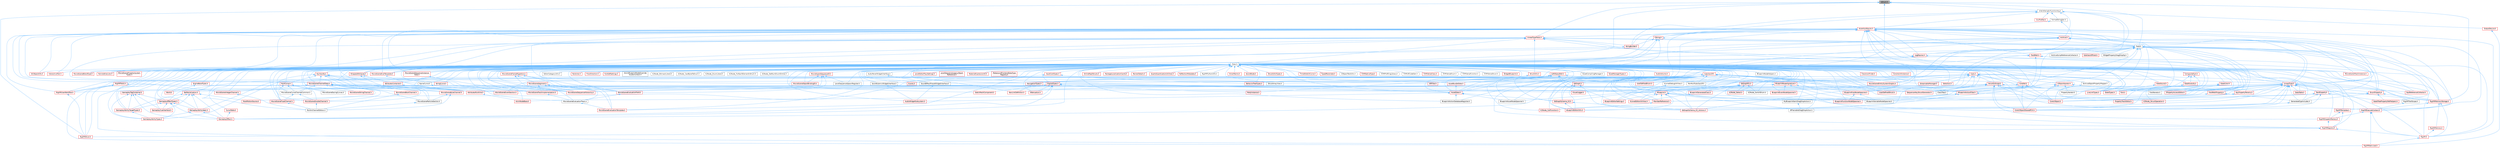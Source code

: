 digraph "IsEnum.h"
{
 // INTERACTIVE_SVG=YES
 // LATEX_PDF_SIZE
  bgcolor="transparent";
  edge [fontname=Helvetica,fontsize=10,labelfontname=Helvetica,labelfontsize=10];
  node [fontname=Helvetica,fontsize=10,shape=box,height=0.2,width=0.4];
  Node1 [id="Node000001",label="IsEnum.h",height=0.2,width=0.4,color="gray40", fillcolor="grey60", style="filled", fontcolor="black",tooltip=" "];
  Node1 -> Node2 [id="edge1_Node000001_Node000002",dir="back",color="steelblue1",style="solid",tooltip=" "];
  Node2 [id="Node000002",label="Class.h",height=0.2,width=0.4,color="grey40", fillcolor="white", style="filled",URL="$d4/d05/Class_8h.html",tooltip=" "];
  Node2 -> Node3 [id="edge2_Node000002_Node000003",dir="back",color="steelblue1",style="solid",tooltip=" "];
  Node3 [id="Node000003",label="ARFilter.h",height=0.2,width=0.4,color="red", fillcolor="#FFF0F0", style="filled",URL="$da/df2/ARFilter_8h.html",tooltip=" "];
  Node2 -> Node116 [id="edge3_Node000002_Node000116",dir="back",color="steelblue1",style="solid",tooltip=" "];
  Node116 [id="Node000116",label="AnimNodeBase.h",height=0.2,width=0.4,color="red", fillcolor="#FFF0F0", style="filled",URL="$d9/dce/AnimNodeBase_8h.html",tooltip=" "];
  Node2 -> Node243 [id="edge4_Node000002_Node000243",dir="back",color="steelblue1",style="solid",tooltip=" "];
  Node243 [id="Node000243",label="ArchiveObjectPropertyMapper.h",height=0.2,width=0.4,color="grey40", fillcolor="white", style="filled",URL="$dc/d9a/ArchiveObjectPropertyMapper_8h.html",tooltip=" "];
  Node243 -> Node244 [id="edge5_Node000243_Node000244",dir="back",color="steelblue1",style="solid",tooltip=" "];
  Node244 [id="Node000244",label="CoreUObject.h",height=0.2,width=0.4,color="red", fillcolor="#FFF0F0", style="filled",URL="$d0/ded/CoreUObject_8h.html",tooltip=" "];
  Node2 -> Node250 [id="edge6_Node000002_Node000250",dir="back",color="steelblue1",style="solid",tooltip=" "];
  Node250 [id="Node000250",label="AssetBundleData.h",height=0.2,width=0.4,color="red", fillcolor="#FFF0F0", style="filled",URL="$df/d47/AssetBundleData_8h.html",tooltip=" "];
  Node250 -> Node251 [id="edge7_Node000250_Node000251",dir="back",color="steelblue1",style="solid",tooltip=" "];
  Node251 [id="Node000251",label="AssetData.h",height=0.2,width=0.4,color="red", fillcolor="#FFF0F0", style="filled",URL="$d9/d19/AssetData_8h.html",tooltip=" "];
  Node251 -> Node309 [id="edge8_Node000251_Node000309",dir="back",color="steelblue1",style="solid",tooltip=" "];
  Node309 [id="Node000309",label="AudioWidgetSubsystem.h",height=0.2,width=0.4,color="red", fillcolor="#FFF0F0", style="filled",URL="$de/d1b/AudioWidgetSubsystem_8h.html",tooltip=" "];
  Node251 -> Node311 [id="edge9_Node000251_Node000311",dir="back",color="steelblue1",style="solid",tooltip=" "];
  Node311 [id="Node000311",label="BlueprintActionDatabaseRegistrar.h",height=0.2,width=0.4,color="grey40", fillcolor="white", style="filled",URL="$d5/d5d/BlueprintActionDatabaseRegistrar_8h.html",tooltip=" "];
  Node251 -> Node312 [id="edge10_Node000251_Node000312",dir="back",color="steelblue1",style="solid",tooltip=" "];
  Node312 [id="Node000312",label="BlueprintAssetNodeSpawner.h",height=0.2,width=0.4,color="grey40", fillcolor="white", style="filled",URL="$d2/d56/BlueprintAssetNodeSpawner_8h.html",tooltip=" "];
  Node251 -> Node470 [id="edge11_Node000251_Node000470",dir="back",color="steelblue1",style="solid",tooltip=" "];
  Node470 [id="Node000470",label="EdGraphSchema_K2.h",height=0.2,width=0.4,color="red", fillcolor="#FFF0F0", style="filled",URL="$d0/dcf/EdGraphSchema__K2_8h.html",tooltip=" "];
  Node470 -> Node473 [id="edge12_Node000470_Node000473",dir="back",color="steelblue1",style="solid",tooltip=" "];
  Node473 [id="Node000473",label="BlueprintEditorUtils.h",height=0.2,width=0.4,color="red", fillcolor="#FFF0F0", style="filled",URL="$d7/d3d/BlueprintEditorUtils_8h.html",tooltip=" "];
  Node470 -> Node477 [id="edge13_Node000470_Node000477",dir="back",color="steelblue1",style="solid",tooltip=" "];
  Node477 [id="Node000477",label="EdGraphSchema_K2_Actions.h",height=0.2,width=0.4,color="red", fillcolor="#FFF0F0", style="filled",URL="$d8/d9c/EdGraphSchema__K2__Actions_8h.html",tooltip=" "];
  Node2 -> Node948 [id="edge14_Node000002_Node000948",dir="back",color="steelblue1",style="solid",tooltip=" "];
  Node948 [id="Node000948",label="AssetCompilingManager.h",height=0.2,width=0.4,color="grey40", fillcolor="white", style="filled",URL="$d2/d23/AssetCompilingManager_8h.html",tooltip=" "];
  Node2 -> Node251 [id="edge15_Node000002_Node000251",dir="back",color="steelblue1",style="solid",tooltip=" "];
  Node2 -> Node949 [id="edge16_Node000002_Node000949",dir="back",color="steelblue1",style="solid",tooltip=" "];
  Node949 [id="Node000949",label="AssetManagerTypes.h",height=0.2,width=0.4,color="red", fillcolor="#FFF0F0", style="filled",URL="$d6/d98/AssetManagerTypes_8h.html",tooltip=" "];
  Node2 -> Node951 [id="edge17_Node000002_Node000951",dir="back",color="steelblue1",style="solid",tooltip=" "];
  Node951 [id="Node000951",label="Attenuation.h",height=0.2,width=0.4,color="red", fillcolor="#FFF0F0", style="filled",URL="$d3/d18/Attenuation_8h.html",tooltip=" "];
  Node2 -> Node981 [id="edge18_Node000002_Node000981",dir="back",color="steelblue1",style="solid",tooltip=" "];
  Node981 [id="Node000981",label="AttributesContainer.h",height=0.2,width=0.4,color="red", fillcolor="#FFF0F0", style="filled",URL="$d7/db7/AttributesContainer_8h.html",tooltip=" "];
  Node981 -> Node982 [id="edge19_Node000981_Node000982",dir="back",color="steelblue1",style="solid",tooltip=" "];
  Node982 [id="Node000982",label="AttributesRuntime.h",height=0.2,width=0.4,color="red", fillcolor="#FFF0F0", style="filled",URL="$dc/dc1/AttributesRuntime_8h.html",tooltip=" "];
  Node982 -> Node116 [id="edge20_Node000982_Node000116",dir="back",color="steelblue1",style="solid",tooltip=" "];
  Node2 -> Node982 [id="edge21_Node000002_Node000982",dir="back",color="steelblue1",style="solid",tooltip=" "];
  Node2 -> Node1018 [id="edge22_Node000002_Node001018",dir="back",color="steelblue1",style="solid",tooltip=" "];
  Node1018 [id="Node001018",label="AudioPanelWidgetInterface.h",height=0.2,width=0.4,color="grey40", fillcolor="white", style="filled",URL="$da/d52/AudioPanelWidgetInterface_8h.html",tooltip=" "];
  Node1018 -> Node1019 [id="edge23_Node001018_Node001019",dir="back",color="steelblue1",style="solid",tooltip=" "];
  Node1019 [id="Node001019",label="SoundEffectPresetWidgetInterface.h",height=0.2,width=0.4,color="grey40", fillcolor="white", style="filled",URL="$dc/d31/SoundEffectPresetWidgetInterface_8h.html",tooltip=" "];
  Node1019 -> Node309 [id="edge24_Node001019_Node000309",dir="back",color="steelblue1",style="solid",tooltip=" "];
  Node2 -> Node1020 [id="edge25_Node000002_Node001020",dir="back",color="steelblue1",style="solid",tooltip=" "];
  Node1020 [id="Node001020",label="AudioVolume.h",height=0.2,width=0.4,color="red", fillcolor="#FFF0F0", style="filled",URL="$dd/dbb/AudioVolume_8h.html",tooltip=" "];
  Node2 -> Node309 [id="edge26_Node000002_Node000309",dir="back",color="steelblue1",style="solid",tooltip=" "];
  Node2 -> Node323 [id="edge27_Node000002_Node000323",dir="back",color="steelblue1",style="solid",tooltip=" "];
  Node323 [id="Node000323",label="BPVariableDragDropAction.h",height=0.2,width=0.4,color="grey40", fillcolor="white", style="filled",URL="$dd/d23/BPVariableDragDropAction_8h.html",tooltip=" "];
  Node2 -> Node1043 [id="edge28_Node000002_Node001043",dir="back",color="steelblue1",style="solid",tooltip=" "];
  Node1043 [id="Node001043",label="BehaviorTreeTypes.h",height=0.2,width=0.4,color="red", fillcolor="#FFF0F0", style="filled",URL="$db/d7c/BehaviorTreeTypes_8h.html",tooltip=" "];
  Node2 -> Node1110 [id="edge29_Node000002_Node001110",dir="back",color="steelblue1",style="solid",tooltip=" "];
  Node1110 [id="Node001110",label="Blueprint.h",height=0.2,width=0.4,color="red", fillcolor="#FFF0F0", style="filled",URL="$d8/d4d/Blueprint_8h.html",tooltip=" "];
  Node1110 -> Node323 [id="edge30_Node001110_Node000323",dir="back",color="steelblue1",style="solid",tooltip=" "];
  Node1110 -> Node656 [id="edge31_Node001110_Node000656",dir="back",color="steelblue1",style="solid",tooltip=" "];
  Node656 [id="Node000656",label="BlueprintEditorSettings.h",height=0.2,width=0.4,color="red", fillcolor="#FFF0F0", style="filled",URL="$d4/dbc/BlueprintEditorSettings_8h.html",tooltip=" "];
  Node1110 -> Node473 [id="edge32_Node001110_Node000473",dir="back",color="steelblue1",style="solid",tooltip=" "];
  Node1110 -> Node1127 [id="edge33_Node001110_Node001127",dir="back",color="steelblue1",style="solid",tooltip=" "];
  Node1127 [id="Node001127",label="BlueprintVariableNodeSpawner.h",height=0.2,width=0.4,color="grey40", fillcolor="white", style="filled",URL="$db/dba/BlueprintVariableNodeSpawner_8h.html",tooltip=" "];
  Node1110 -> Node477 [id="edge34_Node001110_Node000477",dir="back",color="steelblue1",style="solid",tooltip=" "];
  Node1110 -> Node1190 [id="edge35_Node001110_Node001190",dir="back",color="steelblue1",style="solid",tooltip=" "];
  Node1190 [id="Node001190",label="KismetEditorUtilities.h",height=0.2,width=0.4,color="red", fillcolor="#FFF0F0", style="filled",URL="$d4/d72/KismetEditorUtilities_8h.html",tooltip=" "];
  Node1110 -> Node1194 [id="edge36_Node001110_Node001194",dir="back",color="steelblue1",style="solid",tooltip=" "];
  Node1194 [id="Node001194",label="MemberReference.h",height=0.2,width=0.4,color="red", fillcolor="#FFF0F0", style="filled",URL="$dc/d3d/MemberReference_8h.html",tooltip=" "];
  Node1194 -> Node357 [id="edge37_Node001194_Node000357",dir="back",color="steelblue1",style="solid",tooltip=" "];
  Node357 [id="Node000357",label="K2Node_CallFunction.h",height=0.2,width=0.4,color="red", fillcolor="#FFF0F0", style="filled",URL="$d5/d5f/K2Node__CallFunction_8h.html",tooltip=" "];
  Node1110 -> Node327 [id="edge38_Node001110_Node000327",dir="back",color="steelblue1",style="solid",tooltip=" "];
  Node327 [id="Node000327",label="MyBlueprintItemDragDropAction.h",height=0.2,width=0.4,color="grey40", fillcolor="white", style="filled",URL="$da/d11/MyBlueprintItemDragDropAction_8h.html",tooltip=" "];
  Node327 -> Node323 [id="edge39_Node000327_Node000323",dir="back",color="steelblue1",style="solid",tooltip=" "];
  Node2 -> Node311 [id="edge40_Node000002_Node000311",dir="back",color="steelblue1",style="solid",tooltip=" "];
  Node2 -> Node1217 [id="edge41_Node000002_Node001217",dir="back",color="steelblue1",style="solid",tooltip=" "];
  Node1217 [id="Node001217",label="BlueprintActionFilter.h",height=0.2,width=0.4,color="red", fillcolor="#FFF0F0", style="filled",URL="$d5/d2a/BlueprintActionFilter_8h.html",tooltip=" "];
  Node1217 -> Node1136 [id="edge42_Node001217_Node001136",dir="back",color="steelblue1",style="solid",tooltip=" "];
  Node1136 [id="Node001136",label="BlueprintFunctionNodeSpawner.h",height=0.2,width=0.4,color="red", fillcolor="#FFF0F0", style="filled",URL="$d0/d59/BlueprintFunctionNodeSpawner_8h.html",tooltip=" "];
  Node1217 -> Node1127 [id="edge43_Node001217_Node001127",dir="back",color="steelblue1",style="solid",tooltip=" "];
  Node1217 -> Node357 [id="edge44_Node001217_Node000357",dir="back",color="steelblue1",style="solid",tooltip=" "];
  Node1217 -> Node1181 [id="edge45_Node001217_Node001181",dir="back",color="steelblue1",style="solid",tooltip=" "];
  Node1181 [id="Node001181",label="K2Node_StructOperation.h",height=0.2,width=0.4,color="red", fillcolor="#FFF0F0", style="filled",URL="$d1/d1c/K2Node__StructOperation_8h.html",tooltip=" "];
  Node2 -> Node312 [id="edge46_Node000002_Node000312",dir="back",color="steelblue1",style="solid",tooltip=" "];
  Node2 -> Node656 [id="edge47_Node000002_Node000656",dir="back",color="steelblue1",style="solid",tooltip=" "];
  Node2 -> Node473 [id="edge48_Node000002_Node000473",dir="back",color="steelblue1",style="solid",tooltip=" "];
  Node2 -> Node390 [id="edge49_Node000002_Node000390",dir="back",color="steelblue1",style="solid",tooltip=" "];
  Node390 [id="Node000390",label="BlueprintEventNodeSpawner.h",height=0.2,width=0.4,color="red", fillcolor="#FFF0F0", style="filled",URL="$d4/dd3/BlueprintEventNodeSpawner_8h.html",tooltip=" "];
  Node2 -> Node1135 [id="edge50_Node000002_Node001135",dir="back",color="steelblue1",style="solid",tooltip=" "];
  Node1135 [id="Node001135",label="BlueprintFieldNodeSpawner.h",height=0.2,width=0.4,color="red", fillcolor="#FFF0F0", style="filled",URL="$da/d70/BlueprintFieldNodeSpawner_8h.html",tooltip=" "];
  Node1135 -> Node1136 [id="edge51_Node001135_Node001136",dir="back",color="steelblue1",style="solid",tooltip=" "];
  Node1135 -> Node1127 [id="edge52_Node001135_Node001127",dir="back",color="steelblue1",style="solid",tooltip=" "];
  Node2 -> Node1136 [id="edge53_Node000002_Node001136",dir="back",color="steelblue1",style="solid",tooltip=" "];
  Node2 -> Node1222 [id="edge54_Node000002_Node001222",dir="back",color="steelblue1",style="solid",tooltip=" "];
  Node1222 [id="Node001222",label="BlueprintGeneratedClass.h",height=0.2,width=0.4,color="red", fillcolor="#FFF0F0", style="filled",URL="$d6/d77/BlueprintGeneratedClass_8h.html",tooltip=" "];
  Node1222 -> Node1190 [id="edge55_Node001222_Node001190",dir="back",color="steelblue1",style="solid",tooltip=" "];
  Node2 -> Node1225 [id="edge56_Node000002_Node001225",dir="back",color="steelblue1",style="solid",tooltip=" "];
  Node1225 [id="Node001225",label="BlueprintNodeHelpers.h",height=0.2,width=0.4,color="grey40", fillcolor="white", style="filled",URL="$df/d9b/BlueprintNodeHelpers_8h.html",tooltip=" "];
  Node2 -> Node1226 [id="edge57_Node000002_Node001226",dir="back",color="steelblue1",style="solid",tooltip=" "];
  Node1226 [id="Node001226",label="BodyInstance.h",height=0.2,width=0.4,color="red", fillcolor="#FFF0F0", style="filled",URL="$d3/d42/BodyInstance_8h.html",tooltip=" "];
  Node2 -> Node1198 [id="edge58_Node000002_Node001198",dir="back",color="steelblue1",style="solid",tooltip=" "];
  Node1198 [id="Node001198",label="BuiltInChannelEditors.h",height=0.2,width=0.4,color="grey40", fillcolor="white", style="filled",URL="$df/daf/BuiltInChannelEditors_8h.html",tooltip=" "];
  Node2 -> Node1517 [id="edge59_Node000002_Node001517",dir="back",color="steelblue1",style="solid",tooltip=" "];
  Node1517 [id="Node001517",label="Casts.h",height=0.2,width=0.4,color="red", fillcolor="#FFF0F0", style="filled",URL="$d4/d55/Casts_8h.html",tooltip=" "];
  Node1517 -> Node244 [id="edge60_Node001517_Node000244",dir="back",color="steelblue1",style="solid",tooltip=" "];
  Node1517 -> Node1525 [id="edge61_Node001517_Node001525",dir="back",color="steelblue1",style="solid",tooltip=" "];
  Node1525 [id="Node001525",label="CoreUObjectSharedPCH.h",height=0.2,width=0.4,color="red", fillcolor="#FFF0F0", style="filled",URL="$de/d2f/CoreUObjectSharedPCH_8h.html",tooltip=" "];
  Node1517 -> Node1527 [id="edge62_Node001517_Node001527",dir="back",color="steelblue1",style="solid",tooltip=" "];
  Node1527 [id="Node001527",label="EdGraph.h",height=0.2,width=0.4,color="red", fillcolor="#FFF0F0", style="filled",URL="$dd/dae/EdGraph_8h.html",tooltip=" "];
  Node1527 -> Node473 [id="edge63_Node001527_Node000473",dir="back",color="steelblue1",style="solid",tooltip=" "];
  Node1527 -> Node470 [id="edge64_Node001527_Node000470",dir="back",color="steelblue1",style="solid",tooltip=" "];
  Node1527 -> Node477 [id="edge65_Node001527_Node000477",dir="back",color="steelblue1",style="solid",tooltip=" "];
  Node1517 -> Node1543 [id="edge66_Node001517_Node001543",dir="back",color="steelblue1",style="solid",tooltip=" "];
  Node1543 [id="Node001543",label="EdGraphPin.h",height=0.2,width=0.4,color="red", fillcolor="#FFF0F0", style="filled",URL="$da/d52/EdGraphPin_8h.html",tooltip=" "];
  Node1543 -> Node1110 [id="edge67_Node001543_Node001110",dir="back",color="steelblue1",style="solid",tooltip=" "];
  Node1543 -> Node1222 [id="edge68_Node001543_Node001222",dir="back",color="steelblue1",style="solid",tooltip=" "];
  Node1543 -> Node1127 [id="edge69_Node001543_Node001127",dir="back",color="steelblue1",style="solid",tooltip=" "];
  Node1543 -> Node470 [id="edge70_Node001543_Node000470",dir="back",color="steelblue1",style="solid",tooltip=" "];
  Node1543 -> Node477 [id="edge71_Node001543_Node000477",dir="back",color="steelblue1",style="solid",tooltip=" "];
  Node1543 -> Node1177 [id="edge72_Node001543_Node001177",dir="back",color="steelblue1",style="solid",tooltip=" "];
  Node1177 [id="Node001177",label="K2Node_Select.h",height=0.2,width=0.4,color="red", fillcolor="#FFF0F0", style="filled",URL="$d2/de5/K2Node__Select_8h.html",tooltip=" "];
  Node1543 -> Node411 [id="edge73_Node001543_Node000411",dir="back",color="steelblue1",style="solid",tooltip=" "];
  Node411 [id="Node000411",label="K2Node_SwitchEnum.h",height=0.2,width=0.4,color="grey40", fillcolor="white", style="filled",URL="$d1/df5/K2Node__SwitchEnum_8h.html",tooltip=" "];
  Node1517 -> Node477 [id="edge74_Node001517_Node000477",dir="back",color="steelblue1",style="solid",tooltip=" "];
  Node1517 -> Node3440 [id="edge75_Node001517_Node003440",dir="back",color="steelblue1",style="solid",tooltip=" "];
  Node3440 [id="Node003440",label="LiveLinkTypes.h",height=0.2,width=0.4,color="red", fillcolor="#FFF0F0", style="filled",URL="$d2/d4c/LiveLinkTypes_8h.html",tooltip=" "];
  Node1517 -> Node3480 [id="edge76_Node001517_Node003480",dir="back",color="steelblue1",style="solid",tooltip=" "];
  Node3480 [id="Node003480",label="MovieSceneEntitySystemGraphs.h",height=0.2,width=0.4,color="red", fillcolor="#FFF0F0", style="filled",URL="$dd/ded/MovieSceneEntitySystemGraphs_8h.html",tooltip=" "];
  Node1517 -> Node2841 [id="edge77_Node001517_Node002841",dir="back",color="steelblue1",style="solid",tooltip=" "];
  Node2841 [id="Node002841",label="RigVMMemoryStorage.h",height=0.2,width=0.4,color="red", fillcolor="#FFF0F0", style="filled",URL="$d1/dd5/RigVMMemoryStorage_8h.html",tooltip=" "];
  Node2841 -> Node528 [id="edge78_Node002841_Node000528",dir="back",color="steelblue1",style="solid",tooltip=" "];
  Node528 [id="Node000528",label="RigVM.h",height=0.2,width=0.4,color="red", fillcolor="#FFF0F0", style="filled",URL="$d0/d5e/RigVM_8h.html",tooltip=" "];
  Node528 -> Node578 [id="edge79_Node000528_Node000578",dir="back",color="steelblue1",style="solid",tooltip=" "];
  Node578 [id="Node000578",label="RigVMNativized.h",height=0.2,width=0.4,color="red", fillcolor="#FFF0F0", style="filled",URL="$df/d99/RigVMNativized_8h.html",tooltip=" "];
  Node2841 -> Node1978 [id="edge80_Node002841_Node001978",dir="back",color="steelblue1",style="solid",tooltip=" "];
  Node1978 [id="Node001978",label="RigVMExecuteContext.h",height=0.2,width=0.4,color="red", fillcolor="#FFF0F0", style="filled",URL="$d8/d0d/RigVMExecuteContext_8h.html",tooltip=" "];
  Node1978 -> Node528 [id="edge81_Node001978_Node000528",dir="back",color="steelblue1",style="solid",tooltip=" "];
  Node1978 -> Node1979 [id="edge82_Node001978_Node001979",dir="back",color="steelblue1",style="solid",tooltip=" "];
  Node1979 [id="Node001979",label="RigVMDispatchFactory.h",height=0.2,width=0.4,color="red", fillcolor="#FFF0F0", style="filled",URL="$de/d6b/RigVMDispatchFactory_8h.html",tooltip=" "];
  Node1979 -> Node1990 [id="edge83_Node001979_Node001990",dir="back",color="steelblue1",style="solid",tooltip=" "];
  Node1990 [id="Node001990",label="RigVMRegistry.h",height=0.2,width=0.4,color="red", fillcolor="#FFF0F0", style="filled",URL="$dc/d40/RigVMRegistry_8h.html",tooltip=" "];
  Node1990 -> Node528 [id="edge84_Node001990_Node000528",dir="back",color="steelblue1",style="solid",tooltip=" "];
  Node1990 -> Node602 [id="edge85_Node001990_Node000602",dir="back",color="steelblue1",style="solid",tooltip=" "];
  Node602 [id="Node000602",label="RigVMStruct.h",height=0.2,width=0.4,color="red", fillcolor="#FFF0F0", style="filled",URL="$de/dfb/RigVMStruct_8h.html",tooltip=" "];
  Node1978 -> Node578 [id="edge86_Node001978_Node000578",dir="back",color="steelblue1",style="solid",tooltip=" "];
  Node2841 -> Node2842 [id="edge87_Node002841_Node002842",dir="back",color="steelblue1",style="solid",tooltip=" "];
  Node2842 [id="Node002842",label="RigVMMemory.h",height=0.2,width=0.4,color="red", fillcolor="#FFF0F0", style="filled",URL="$d0/db7/RigVMMemory_8h.html",tooltip=" "];
  Node2842 -> Node528 [id="edge88_Node002842_Node000528",dir="back",color="steelblue1",style="solid",tooltip=" "];
  Node1517 -> Node3483 [id="edge89_Node001517_Node003483",dir="back",color="steelblue1",style="solid",tooltip=" "];
  Node3483 [id="Node003483",label="RigVMUserWorkflow.h",height=0.2,width=0.4,color="red", fillcolor="#FFF0F0", style="filled",URL="$dd/dd0/RigVMUserWorkflow_8h.html",tooltip=" "];
  Node3483 -> Node602 [id="edge90_Node003483_Node000602",dir="back",color="steelblue1",style="solid",tooltip=" "];
  Node1517 -> Node2392 [id="edge91_Node001517_Node002392",dir="back",color="steelblue1",style="solid",tooltip=" "];
  Node2392 [id="Node002392",label="Selection.h",height=0.2,width=0.4,color="red", fillcolor="#FFF0F0", style="filled",URL="$d9/d60/Editor_2UnrealEd_2Public_2Selection_8h.html",tooltip=" "];
  Node1517 -> Node3277 [id="edge92_Node001517_Node003277",dir="back",color="steelblue1",style="solid",tooltip=" "];
  Node3277 [id="Node003277",label="SequencerKeyStructGenerator.h",height=0.2,width=0.4,color="red", fillcolor="#FFF0F0", style="filled",URL="$d1/df1/SequencerKeyStructGenerator_8h.html",tooltip=" "];
  Node1517 -> Node3604 [id="edge93_Node001517_Node003604",dir="back",color="steelblue1",style="solid",tooltip=" "];
  Node3604 [id="Node003604",label="StreamableManager.h",height=0.2,width=0.4,color="red", fillcolor="#FFF0F0", style="filled",URL="$d2/dd8/StreamableManager_8h.html",tooltip=" "];
  Node1517 -> Node3609 [id="edge94_Node001517_Node003609",dir="back",color="steelblue1",style="solid",tooltip=" "];
  Node3609 [id="Node003609",label="StructOnScope.h",height=0.2,width=0.4,color="red", fillcolor="#FFF0F0", style="filled",URL="$df/dbd/StructOnScope_8h.html",tooltip=" "];
  Node3609 -> Node982 [id="edge95_Node003609_Node000982",dir="back",color="steelblue1",style="solid",tooltip=" "];
  Node3609 -> Node244 [id="edge96_Node003609_Node000244",dir="back",color="steelblue1",style="solid",tooltip=" "];
  Node3609 -> Node1525 [id="edge97_Node003609_Node001525",dir="back",color="steelblue1",style="solid",tooltip=" "];
  Node3609 -> Node3440 [id="edge98_Node003609_Node003440",dir="back",color="steelblue1",style="solid",tooltip=" "];
  Node3609 -> Node2168 [id="edge99_Node003609_Node002168",dir="back",color="steelblue1",style="solid",tooltip=" "];
  Node2168 [id="Node002168",label="MovieSceneEventSection.h",height=0.2,width=0.4,color="red", fillcolor="#FFF0F0", style="filled",URL="$d6/dc4/MovieSceneEventSection_8h.html",tooltip=" "];
  Node3609 -> Node1979 [id="edge100_Node003609_Node001979",dir="back",color="steelblue1",style="solid",tooltip=" "];
  Node3609 -> Node1978 [id="edge101_Node003609_Node001978",dir="back",color="steelblue1",style="solid",tooltip=" "];
  Node3609 -> Node3483 [id="edge102_Node003609_Node003483",dir="back",color="steelblue1",style="solid",tooltip=" "];
  Node3609 -> Node3277 [id="edge103_Node003609_Node003277",dir="back",color="steelblue1",style="solid",tooltip=" "];
  Node3609 -> Node3618 [id="edge104_Node003609_Node003618",dir="back",color="steelblue1",style="solid",tooltip=" "];
  Node3618 [id="Node003618",label="UserDefinedStruct.h",height=0.2,width=0.4,color="red", fillcolor="#FFF0F0", style="filled",URL="$d7/d51/CoreUObject_2Public_2StructUtils_2UserDefinedStruct_8h.html",tooltip=" "];
  Node1517 -> Node2593 [id="edge105_Node001517_Node002593",dir="back",color="steelblue1",style="solid",tooltip=" "];
  Node2593 [id="Node002593",label="UnrealType.h",height=0.2,width=0.4,color="red", fillcolor="#FFF0F0", style="filled",URL="$d6/d2f/UnrealType_8h.html",tooltip=" "];
  Node2593 -> Node323 [id="edge106_Node002593_Node000323",dir="back",color="steelblue1",style="solid",tooltip=" "];
  Node2593 -> Node1217 [id="edge107_Node002593_Node001217",dir="back",color="steelblue1",style="solid",tooltip=" "];
  Node2593 -> Node473 [id="edge108_Node002593_Node000473",dir="back",color="steelblue1",style="solid",tooltip=" "];
  Node2593 -> Node1222 [id="edge109_Node002593_Node001222",dir="back",color="steelblue1",style="solid",tooltip=" "];
  Node2593 -> Node1127 [id="edge110_Node002593_Node001127",dir="back",color="steelblue1",style="solid",tooltip=" "];
  Node2593 -> Node244 [id="edge111_Node002593_Node000244",dir="back",color="steelblue1",style="solid",tooltip=" "];
  Node2593 -> Node1525 [id="edge112_Node002593_Node001525",dir="back",color="steelblue1",style="solid",tooltip=" "];
  Node2593 -> Node2806 [id="edge113_Node002593_Node002806",dir="back",color="steelblue1",style="solid",tooltip=" "];
  Node2806 [id="Node002806",label="DataTable.h",height=0.2,width=0.4,color="red", fillcolor="#FFF0F0", style="filled",URL="$d3/dba/DataTable_8h.html",tooltip=" "];
  Node2593 -> Node477 [id="edge114_Node002593_Node000477",dir="back",color="steelblue1",style="solid",tooltip=" "];
  Node2593 -> Node2839 [id="edge115_Node002593_Node002839",dir="back",color="steelblue1",style="solid",tooltip=" "];
  Node2839 [id="Node002839",label="EnumProperty.h",height=0.2,width=0.4,color="red", fillcolor="#FFF0F0", style="filled",URL="$de/d91/EnumProperty_8h.html",tooltip=" "];
  Node2839 -> Node244 [id="edge116_Node002839_Node000244",dir="back",color="steelblue1",style="solid",tooltip=" "];
  Node2839 -> Node2840 [id="edge117_Node002839_Node002840",dir="back",color="steelblue1",style="solid",tooltip=" "];
  Node2840 [id="Node002840",label="GeneratedCppIncludes.h",height=0.2,width=0.4,color="grey40", fillcolor="white", style="filled",URL="$d5/d24/GeneratedCppIncludes_8h.html",tooltip=" "];
  Node2840 -> Node1525 [id="edge118_Node002840_Node001525",dir="back",color="steelblue1",style="solid",tooltip=" "];
  Node2839 -> Node2841 [id="edge119_Node002839_Node002841",dir="back",color="steelblue1",style="solid",tooltip=" "];
  Node2839 -> Node2912 [id="edge120_Node002839_Node002912",dir="back",color="steelblue1",style="solid",tooltip=" "];
  Node2912 [id="Node002912",label="StateTreePropertyRefHelpers.h",height=0.2,width=0.4,color="red", fillcolor="#FFF0F0", style="filled",URL="$dd/da7/StateTreePropertyRefHelpers_8h.html",tooltip=" "];
  Node2593 -> Node2917 [id="edge121_Node002593_Node002917",dir="back",color="steelblue1",style="solid",tooltip=" "];
  Node2917 [id="Node002917",label="FastReferenceCollector.h",height=0.2,width=0.4,color="red", fillcolor="#FFF0F0", style="filled",URL="$dd/d44/FastReferenceCollector_8h.html",tooltip=" "];
  Node2593 -> Node2920 [id="edge122_Node002593_Node002920",dir="back",color="steelblue1",style="solid",tooltip=" "];
  Node2920 [id="Node002920",label="FieldIterator.h",height=0.2,width=0.4,color="grey40", fillcolor="white", style="filled",URL="$db/daa/FieldIterator_8h.html",tooltip=" "];
  Node2593 -> Node2921 [id="edge123_Node002593_Node002921",dir="back",color="steelblue1",style="solid",tooltip=" "];
  Node2921 [id="Node002921",label="FieldPathProperty.h",height=0.2,width=0.4,color="red", fillcolor="#FFF0F0", style="filled",URL="$d9/d38/FieldPathProperty_8h.html",tooltip=" "];
  Node2921 -> Node244 [id="edge124_Node002921_Node000244",dir="back",color="steelblue1",style="solid",tooltip=" "];
  Node2921 -> Node2840 [id="edge125_Node002921_Node002840",dir="back",color="steelblue1",style="solid",tooltip=" "];
  Node2593 -> Node2840 [id="edge126_Node002593_Node002840",dir="back",color="steelblue1",style="solid",tooltip=" "];
  Node2593 -> Node2926 [id="edge127_Node002593_Node002926",dir="back",color="steelblue1",style="solid",tooltip=" "];
  Node2926 [id="Node002926",label="IPropertyAccessEditor.h",height=0.2,width=0.4,color="red", fillcolor="#FFF0F0", style="filled",URL="$de/d40/IPropertyAccessEditor_8h.html",tooltip=" "];
  Node2593 -> Node1181 [id="edge128_Node002593_Node001181",dir="back",color="steelblue1",style="solid",tooltip=" "];
  Node2593 -> Node2928 [id="edge129_Node002593_Node002928",dir="back",color="steelblue1",style="solid",tooltip=" "];
  Node2928 [id="Node002928",label="KeyPropertyParams.h",height=0.2,width=0.4,color="red", fillcolor="#FFF0F0", style="filled",URL="$d8/d86/KeyPropertyParams_8h.html",tooltip=" "];
  Node2928 -> Node2214 [id="edge130_Node002928_Node002214",dir="back",color="steelblue1",style="solid",tooltip=" "];
  Node2214 [id="Node002214",label="PropertyTrackEditor.h",height=0.2,width=0.4,color="red", fillcolor="#FFF0F0", style="filled",URL="$da/d9a/PropertyTrackEditor_8h.html",tooltip=" "];
  Node2593 -> Node1194 [id="edge131_Node002593_Node001194",dir="back",color="steelblue1",style="solid",tooltip=" "];
  Node2593 -> Node327 [id="edge132_Node002593_Node000327",dir="back",color="steelblue1",style="solid",tooltip=" "];
  Node2593 -> Node528 [id="edge133_Node002593_Node000528",dir="back",color="steelblue1",style="solid",tooltip=" "];
  Node2593 -> Node1978 [id="edge134_Node002593_Node001978",dir="back",color="steelblue1",style="solid",tooltip=" "];
  Node2593 -> Node2841 [id="edge135_Node002593_Node002841",dir="back",color="steelblue1",style="solid",tooltip=" "];
  Node2593 -> Node3277 [id="edge136_Node002593_Node003277",dir="back",color="steelblue1",style="solid",tooltip=" "];
  Node2593 -> Node3434 [id="edge137_Node002593_Node003434",dir="back",color="steelblue1",style="solid",tooltip=" "];
  Node3434 [id="Node003434",label="TextProperty.h",height=0.2,width=0.4,color="red", fillcolor="#FFF0F0", style="filled",URL="$d5/d51/TextProperty_8h.html",tooltip=" "];
  Node3434 -> Node244 [id="edge138_Node003434_Node000244",dir="back",color="steelblue1",style="solid",tooltip=" "];
  Node3434 -> Node1525 [id="edge139_Node003434_Node001525",dir="back",color="steelblue1",style="solid",tooltip=" "];
  Node3434 -> Node2840 [id="edge140_Node003434_Node002840",dir="back",color="steelblue1",style="solid",tooltip=" "];
  Node3434 -> Node2912 [id="edge141_Node003434_Node002912",dir="back",color="steelblue1",style="solid",tooltip=" "];
  Node2 -> Node3625 [id="edge142_Node000002_Node003625",dir="back",color="steelblue1",style="solid",tooltip=" "];
  Node3625 [id="Node003625",label="ClassIconFinder.h",height=0.2,width=0.4,color="red", fillcolor="#FFF0F0", style="filled",URL="$dc/d62/ClassIconFinder_8h.html",tooltip=" "];
  Node2 -> Node3626 [id="edge143_Node000002_Node003626",dir="back",color="steelblue1",style="solid",tooltip=" "];
  Node3626 [id="Node003626",label="ClassTree.h",height=0.2,width=0.4,color="grey40", fillcolor="white", style="filled",URL="$d4/d0e/ClassTree_8h.html",tooltip=" "];
  Node2 -> Node3627 [id="edge144_Node000002_Node003627",dir="back",color="steelblue1",style="solid",tooltip=" "];
  Node3627 [id="Node003627",label="CompositeFont.h",height=0.2,width=0.4,color="red", fillcolor="#FFF0F0", style="filled",URL="$df/d09/CompositeFont_8h.html",tooltip=" "];
  Node3627 -> Node3628 [id="edge145_Node003627_Node003628",dir="back",color="steelblue1",style="solid",tooltip=" "];
  Node3628 [id="Node003628",label="Font.h",height=0.2,width=0.4,color="red", fillcolor="#FFF0F0", style="filled",URL="$d8/dd1/Font_8h.html",tooltip=" "];
  Node3627 -> Node3631 [id="edge146_Node003627_Node003631",dir="back",color="steelblue1",style="solid",tooltip=" "];
  Node3631 [id="Node003631",label="SlateFontInfo.h",height=0.2,width=0.4,color="red", fillcolor="#FFF0F0", style="filled",URL="$dc/dfb/SlateFontInfo_8h.html",tooltip=" "];
  Node3631 -> Node3628 [id="edge147_Node003631_Node003628",dir="back",color="steelblue1",style="solid",tooltip=" "];
  Node3631 -> Node4102 [id="edge148_Node003631_Node004102",dir="back",color="steelblue1",style="solid",tooltip=" "];
  Node4102 [id="Node004102",label="SlateTypes.h",height=0.2,width=0.4,color="red", fillcolor="#FFF0F0", style="filled",URL="$d2/d6f/SlateTypes_8h.html",tooltip=" "];
  Node3627 -> Node4102 [id="edge149_Node003627_Node004102",dir="back",color="steelblue1",style="solid",tooltip=" "];
  Node2 -> Node4146 [id="edge150_Node000002_Node004146",dir="back",color="steelblue1",style="solid",tooltip=" "];
  Node4146 [id="Node004146",label="ConstraintInstance.h",height=0.2,width=0.4,color="red", fillcolor="#FFF0F0", style="filled",URL="$d9/db0/ConstraintInstance_8h.html",tooltip=" "];
  Node2 -> Node4149 [id="edge151_Node000002_Node004149",dir="back",color="steelblue1",style="solid",tooltip=" "];
  Node4149 [id="Node004149",label="CoreNet.h",height=0.2,width=0.4,color="red", fillcolor="#FFF0F0", style="filled",URL="$da/d1a/CoreNet_8h.html",tooltip=" "];
  Node4149 -> Node244 [id="edge152_Node004149_Node000244",dir="back",color="steelblue1",style="solid",tooltip=" "];
  Node4149 -> Node1525 [id="edge153_Node004149_Node001525",dir="back",color="steelblue1",style="solid",tooltip=" "];
  Node4149 -> Node4158 [id="edge154_Node004149_Node004158",dir="back",color="steelblue1",style="solid",tooltip=" "];
  Node4158 [id="Node004158",label="NetSerialization.h",height=0.2,width=0.4,color="red", fillcolor="#FFF0F0", style="filled",URL="$d6/dc9/NetSerialization_8h.html",tooltip=" "];
  Node4158 -> Node1803 [id="edge155_Node004158_Node001803",dir="back",color="steelblue1",style="solid",tooltip=" "];
  Node1803 [id="Node001803",label="GameplayAbilitySpec.h",height=0.2,width=0.4,color="red", fillcolor="#FFF0F0", style="filled",URL="$dd/daf/GameplayAbilitySpec_8h.html",tooltip=" "];
  Node1803 -> Node1790 [id="edge156_Node001803_Node001790",dir="back",color="steelblue1",style="solid",tooltip=" "];
  Node1790 [id="Node001790",label="GameplayAbilityTypes.h",height=0.2,width=0.4,color="red", fillcolor="#FFF0F0", style="filled",URL="$d1/dd9/GameplayAbilityTypes_8h.html",tooltip=" "];
  Node1803 -> Node1805 [id="edge157_Node001803_Node001805",dir="back",color="steelblue1",style="solid",tooltip=" "];
  Node1805 [id="Node001805",label="GameplayEffect.h",height=0.2,width=0.4,color="red", fillcolor="#FFF0F0", style="filled",URL="$d4/d15/GameplayEffect_8h.html",tooltip=" "];
  Node4158 -> Node1789 [id="edge158_Node004158_Node001789",dir="back",color="steelblue1",style="solid",tooltip=" "];
  Node1789 [id="Node001789",label="GameplayAbilityTargetTypes.h",height=0.2,width=0.4,color="red", fillcolor="#FFF0F0", style="filled",URL="$d8/dd1/GameplayAbilityTargetTypes_8h.html",tooltip=" "];
  Node1789 -> Node1790 [id="edge159_Node001789_Node001790",dir="back",color="steelblue1",style="solid",tooltip=" "];
  Node4158 -> Node1817 [id="edge160_Node004158_Node001817",dir="back",color="steelblue1",style="solid",tooltip=" "];
  Node1817 [id="Node001817",label="GameplayCueInterface.h",height=0.2,width=0.4,color="red", fillcolor="#FFF0F0", style="filled",URL="$d3/d31/GameplayCueInterface_8h.html",tooltip=" "];
  Node4158 -> Node1805 [id="edge161_Node004158_Node001805",dir="back",color="steelblue1",style="solid",tooltip=" "];
  Node4158 -> Node1801 [id="edge162_Node004158_Node001801",dir="back",color="steelblue1",style="solid",tooltip=" "];
  Node1801 [id="Node001801",label="GameplayEffectTypes.h",height=0.2,width=0.4,color="red", fillcolor="#FFF0F0", style="filled",URL="$d7/d59/GameplayEffectTypes_8h.html",tooltip=" "];
  Node1801 -> Node1803 [id="edge163_Node001801_Node001803",dir="back",color="steelblue1",style="solid",tooltip=" "];
  Node1801 -> Node1789 [id="edge164_Node001801_Node001789",dir="back",color="steelblue1",style="solid",tooltip=" "];
  Node1801 -> Node1790 [id="edge165_Node001801_Node001790",dir="back",color="steelblue1",style="solid",tooltip=" "];
  Node1801 -> Node1817 [id="edge166_Node001801_Node001817",dir="back",color="steelblue1",style="solid",tooltip=" "];
  Node1801 -> Node1805 [id="edge167_Node001801_Node001805",dir="back",color="steelblue1",style="solid",tooltip=" "];
  Node4158 -> Node2432 [id="edge168_Node004158_Node002432",dir="back",color="steelblue1",style="solid",tooltip=" "];
  Node2432 [id="Node002432",label="RootMotionSource.h",height=0.2,width=0.4,color="red", fillcolor="#FFF0F0", style="filled",URL="$d2/dd0/RootMotionSource_8h.html",tooltip=" "];
  Node2 -> Node244 [id="edge169_Node000002_Node000244",dir="back",color="steelblue1",style="solid",tooltip=" "];
  Node2 -> Node1525 [id="edge170_Node000002_Node001525",dir="back",color="steelblue1",style="solid",tooltip=" "];
  Node2 -> Node4167 [id="edge171_Node000002_Node004167",dir="back",color="steelblue1",style="solid",tooltip=" "];
  Node4167 [id="Node004167",label="CurveTable.h",height=0.2,width=0.4,color="red", fillcolor="#FFF0F0", style="filled",URL="$db/def/CurveTable_8h.html",tooltip=" "];
  Node4167 -> Node1805 [id="edge172_Node004167_Node001805",dir="back",color="steelblue1",style="solid",tooltip=" "];
  Node2 -> Node2806 [id="edge173_Node000002_Node002806",dir="back",color="steelblue1",style="solid",tooltip=" "];
  Node2 -> Node1527 [id="edge174_Node000002_Node001527",dir="back",color="steelblue1",style="solid",tooltip=" "];
  Node2 -> Node1543 [id="edge175_Node000002_Node001543",dir="back",color="steelblue1",style="solid",tooltip=" "];
  Node2 -> Node470 [id="edge176_Node000002_Node000470",dir="back",color="steelblue1",style="solid",tooltip=" "];
  Node2 -> Node477 [id="edge177_Node000002_Node000477",dir="back",color="steelblue1",style="solid",tooltip=" "];
  Node2 -> Node4172 [id="edge178_Node000002_Node004172",dir="back",color="steelblue1",style="solid",tooltip=" "];
  Node4172 [id="Node004172",label="EditorCategoryUtils.h",height=0.2,width=0.4,color="grey40", fillcolor="white", style="filled",URL="$d9/d6e/EditorCategoryUtils_8h.html",tooltip=" "];
  Node2 -> Node4173 [id="edge179_Node000002_Node004173",dir="back",color="steelblue1",style="solid",tooltip=" "];
  Node4173 [id="Node004173",label="EngineBaseTypes.h",height=0.2,width=0.4,color="red", fillcolor="#FFF0F0", style="filled",URL="$d6/d1a/EngineBaseTypes_8h.html",tooltip=" "];
  Node4173 -> Node2051 [id="edge180_Node004173_Node002051",dir="back",color="steelblue1",style="solid",tooltip=" "];
  Node2051 [id="Node002051",label="World.h",height=0.2,width=0.4,color="red", fillcolor="#FFF0F0", style="filled",URL="$dd/d5b/World_8h.html",tooltip=" "];
  Node2 -> Node4249 [id="edge181_Node000002_Node004249",dir="back",color="steelblue1",style="solid",tooltip=" "];
  Node4249 [id="Node004249",label="EngineTypes.h",height=0.2,width=0.4,color="red", fillcolor="#FFF0F0", style="filled",URL="$df/dcf/EngineTypes_8h.html",tooltip=" "];
  Node4249 -> Node116 [id="edge182_Node004249_Node000116",dir="back",color="steelblue1",style="solid",tooltip=" "];
  Node4249 -> Node951 [id="edge183_Node004249_Node000951",dir="back",color="steelblue1",style="solid",tooltip=" "];
  Node4249 -> Node1110 [id="edge184_Node004249_Node001110",dir="back",color="steelblue1",style="solid",tooltip=" "];
  Node4249 -> Node1226 [id="edge185_Node004249_Node001226",dir="back",color="steelblue1",style="solid",tooltip=" "];
  Node4249 -> Node1789 [id="edge186_Node004249_Node001789",dir="back",color="steelblue1",style="solid",tooltip=" "];
  Node4249 -> Node1805 [id="edge187_Node004249_Node001805",dir="back",color="steelblue1",style="solid",tooltip=" "];
  Node4249 -> Node1415 [id="edge188_Node004249_Node001415",dir="back",color="steelblue1",style="solid",tooltip=" "];
  Node1415 [id="Node001415",label="StaticMeshComponent.h",height=0.2,width=0.4,color="red", fillcolor="#FFF0F0", style="filled",URL="$da/daf/StaticMeshComponent_8h.html",tooltip=" "];
  Node4249 -> Node4403 [id="edge189_Node004249_Node004403",dir="back",color="steelblue1",style="solid",tooltip=" "];
  Node4403 [id="Node004403",label="VisualLogger.h",height=0.2,width=0.4,color="red", fillcolor="#FFF0F0", style="filled",URL="$db/df4/VisualLogger_8h.html",tooltip=" "];
  Node4249 -> Node2051 [id="edge190_Node004249_Node002051",dir="back",color="steelblue1",style="solid",tooltip=" "];
  Node2 -> Node4408 [id="edge191_Node000002_Node004408",dir="back",color="steelblue1",style="solid",tooltip=" "];
  Node4408 [id="Node004408",label="Events.h",height=0.2,width=0.4,color="red", fillcolor="#FFF0F0", style="filled",URL="$d0/dbb/Events_8h.html",tooltip=" "];
  Node2 -> Node4441 [id="edge192_Node000002_Node004441",dir="back",color="steelblue1",style="solid",tooltip=" "];
  Node4441 [id="Node004441",label="Factories.h",height=0.2,width=0.4,color="red", fillcolor="#FFF0F0", style="filled",URL="$d2/d18/Factories_8h.html",tooltip=" "];
  Node2 -> Node2917 [id="edge193_Node000002_Node002917",dir="back",color="steelblue1",style="solid",tooltip=" "];
  Node2 -> Node4442 [id="edge194_Node000002_Node004442",dir="back",color="steelblue1",style="solid",tooltip=" "];
  Node4442 [id="Node004442",label="FlowDirection.h",height=0.2,width=0.4,color="red", fillcolor="#FFF0F0", style="filled",URL="$da/d12/FlowDirection_8h.html",tooltip=" "];
  Node2 -> Node3628 [id="edge195_Node000002_Node003628",dir="back",color="steelblue1",style="solid",tooltip=" "];
  Node2 -> Node4443 [id="edge196_Node000002_Node004443",dir="back",color="steelblue1",style="solid",tooltip=" "];
  Node4443 [id="Node004443",label="FontSdfSettings.h",height=0.2,width=0.4,color="red", fillcolor="#FFF0F0", style="filled",URL="$d1/dbc/FontSdfSettings_8h.html",tooltip=" "];
  Node2 -> Node4445 [id="edge197_Node000002_Node004445",dir="back",color="steelblue1",style="solid",tooltip=" "];
  Node4445 [id="Node004445",label="GCObjectInfo.h",height=0.2,width=0.4,color="red", fillcolor="#FFF0F0", style="filled",URL="$d3/d0f/GCObjectInfo_8h.html",tooltip=" "];
  Node2 -> Node1803 [id="edge198_Node000002_Node001803",dir="back",color="steelblue1",style="solid",tooltip=" "];
  Node2 -> Node1789 [id="edge199_Node000002_Node001789",dir="back",color="steelblue1",style="solid",tooltip=" "];
  Node2 -> Node1790 [id="edge200_Node000002_Node001790",dir="back",color="steelblue1",style="solid",tooltip=" "];
  Node2 -> Node1817 [id="edge201_Node000002_Node001817",dir="back",color="steelblue1",style="solid",tooltip=" "];
  Node2 -> Node1805 [id="edge202_Node000002_Node001805",dir="back",color="steelblue1",style="solid",tooltip=" "];
  Node2 -> Node1801 [id="edge203_Node000002_Node001801",dir="back",color="steelblue1",style="solid",tooltip=" "];
  Node2 -> Node4446 [id="edge204_Node000002_Node004446",dir="back",color="steelblue1",style="solid",tooltip=" "];
  Node4446 [id="Node004446",label="GameplayTagContainer.h",height=0.2,width=0.4,color="red", fillcolor="#FFF0F0", style="filled",URL="$d1/d5c/GameplayTagContainer_8h.html",tooltip=" "];
  Node4446 -> Node1789 [id="edge205_Node004446_Node001789",dir="back",color="steelblue1",style="solid",tooltip=" "];
  Node4446 -> Node1790 [id="edge206_Node004446_Node001790",dir="back",color="steelblue1",style="solid",tooltip=" "];
  Node4446 -> Node1817 [id="edge207_Node004446_Node001817",dir="back",color="steelblue1",style="solid",tooltip=" "];
  Node4446 -> Node1805 [id="edge208_Node004446_Node001805",dir="back",color="steelblue1",style="solid",tooltip=" "];
  Node4446 -> Node1801 [id="edge209_Node004446_Node001801",dir="back",color="steelblue1",style="solid",tooltip=" "];
  Node2 -> Node2840 [id="edge210_Node000002_Node002840",dir="back",color="steelblue1",style="solid",tooltip=" "];
  Node2 -> Node4474 [id="edge211_Node000002_Node004474",dir="back",color="steelblue1",style="solid",tooltip=" "];
  Node4474 [id="Node004474",label="IAnimBlueprintNodeOverride\lAssetsContext.h",height=0.2,width=0.4,color="grey40", fillcolor="white", style="filled",URL="$d8/dc6/IAnimBlueprintNodeOverrideAssetsContext_8h.html",tooltip=" "];
  Node2 -> Node4475 [id="edge212_Node000002_Node004475",dir="back",color="steelblue1",style="solid",tooltip=" "];
  Node4475 [id="Node004475",label="InputCoreTypes.h",height=0.2,width=0.4,color="red", fillcolor="#FFF0F0", style="filled",URL="$de/d34/InputCoreTypes_8h.html",tooltip=" "];
  Node4475 -> Node1043 [id="edge213_Node004475_Node001043",dir="back",color="steelblue1",style="solid",tooltip=" "];
  Node4475 -> Node4408 [id="edge214_Node004475_Node004408",dir="back",color="steelblue1",style="solid",tooltip=" "];
  Node2 -> Node4553 [id="edge215_Node000002_Node004553",dir="back",color="steelblue1",style="solid",tooltip=" "];
  Node4553 [id="Node004553",label="InteractiveTool.h",height=0.2,width=0.4,color="red", fillcolor="#FFF0F0", style="filled",URL="$d5/d55/InteractiveTool_8h.html",tooltip=" "];
  Node2 -> Node1141 [id="edge216_Node000002_Node001141",dir="back",color="steelblue1",style="solid",tooltip=" "];
  Node1141 [id="Node001141",label="K2Node_BitmaskLiteral.h",height=0.2,width=0.4,color="grey40", fillcolor="white", style="filled",URL="$dc/de6/K2Node__BitmaskLiteral_8h.html",tooltip=" "];
  Node2 -> Node357 [id="edge217_Node000002_Node000357",dir="back",color="steelblue1",style="solid",tooltip=" "];
  Node2 -> Node375 [id="edge218_Node000002_Node000375",dir="back",color="steelblue1",style="solid",tooltip=" "];
  Node375 [id="Node000375",label="K2Node_CastByteToEnum.h",height=0.2,width=0.4,color="grey40", fillcolor="white", style="filled",URL="$d7/dcf/K2Node__CastByteToEnum_8h.html",tooltip=" "];
  Node2 -> Node387 [id="edge219_Node000002_Node000387",dir="back",color="steelblue1",style="solid",tooltip=" "];
  Node387 [id="Node000387",label="K2Node_EnumLiteral.h",height=0.2,width=0.4,color="grey40", fillcolor="white", style="filled",URL="$d3/d1c/K2Node__EnumLiteral_8h.html",tooltip=" "];
  Node2 -> Node400 [id="edge220_Node000002_Node000400",dir="back",color="steelblue1",style="solid",tooltip=" "];
  Node400 [id="Node000400",label="K2Node_ForEachElementInEnum.h",height=0.2,width=0.4,color="grey40", fillcolor="white", style="filled",URL="$d2/d15/K2Node__ForEachElementInEnum_8h.html",tooltip=" "];
  Node2 -> Node402 [id="edge221_Node000002_Node000402",dir="back",color="steelblue1",style="solid",tooltip=" "];
  Node402 [id="Node000402",label="K2Node_GetNumEnumEntries.h",height=0.2,width=0.4,color="grey40", fillcolor="white", style="filled",URL="$d6/d60/K2Node__GetNumEnumEntries_8h.html",tooltip=" "];
  Node2 -> Node1177 [id="edge222_Node000002_Node001177",dir="back",color="steelblue1",style="solid",tooltip=" "];
  Node2 -> Node1181 [id="edge223_Node000002_Node001181",dir="back",color="steelblue1",style="solid",tooltip=" "];
  Node2 -> Node411 [id="edge224_Node000002_Node000411",dir="back",color="steelblue1",style="solid",tooltip=" "];
  Node2 -> Node4600 [id="edge225_Node000002_Node004600",dir="back",color="steelblue1",style="solid",tooltip=" "];
  Node4600 [id="Node004600",label="KeyHandle.h",height=0.2,width=0.4,color="red", fillcolor="#FFF0F0", style="filled",URL="$da/d21/KeyHandle_8h.html",tooltip=" "];
  Node4600 -> Node4640 [id="edge226_Node004600_Node004640",dir="back",color="steelblue1",style="solid",tooltip=" "];
  Node4640 [id="Node004640",label="MovieSceneChannelData.h",height=0.2,width=0.4,color="red", fillcolor="#FFF0F0", style="filled",URL="$d1/da4/MovieSceneChannelData_8h.html",tooltip=" "];
  Node4640 -> Node3239 [id="edge227_Node004640_Node003239",dir="back",color="steelblue1",style="solid",tooltip=" "];
  Node3239 [id="Node003239",label="MovieSceneBoolChannel.h",height=0.2,width=0.4,color="red", fillcolor="#FFF0F0", style="filled",URL="$d9/d66/MovieSceneBoolChannel_8h.html",tooltip=" "];
  Node3239 -> Node1198 [id="edge228_Node003239_Node001198",dir="back",color="steelblue1",style="solid",tooltip=" "];
  Node4640 -> Node3244 [id="edge229_Node004640_Node003244",dir="back",color="steelblue1",style="solid",tooltip=" "];
  Node3244 [id="Node003244",label="MovieSceneByteChannel.h",height=0.2,width=0.4,color="red", fillcolor="#FFF0F0", style="filled",URL="$d2/dda/MovieSceneByteChannel_8h.html",tooltip=" "];
  Node3244 -> Node1198 [id="edge230_Node003244_Node001198",dir="back",color="steelblue1",style="solid",tooltip=" "];
  Node3244 -> Node3247 [id="edge231_Node003244_Node003247",dir="back",color="steelblue1",style="solid",tooltip=" "];
  Node3247 [id="Node003247",label="MovieSceneParticleSection.h",height=0.2,width=0.4,color="grey40", fillcolor="white", style="filled",URL="$d4/ddc/MovieSceneParticleSection_8h.html",tooltip=" "];
  Node3247 -> Node1198 [id="edge232_Node003247_Node001198",dir="back",color="steelblue1",style="solid",tooltip=" "];
  Node4640 -> Node3255 [id="edge233_Node004640_Node003255",dir="back",color="steelblue1",style="solid",tooltip=" "];
  Node3255 [id="Node003255",label="MovieSceneCurveChannelCommon.h",height=0.2,width=0.4,color="grey40", fillcolor="white", style="filled",URL="$d2/db2/MovieSceneCurveChannelCommon_8h.html",tooltip=" "];
  Node3255 -> Node3256 [id="edge234_Node003255_Node003256",dir="back",color="steelblue1",style="solid",tooltip=" "];
  Node3256 [id="Node003256",label="MovieSceneDoubleChannel.h",height=0.2,width=0.4,color="red", fillcolor="#FFF0F0", style="filled",URL="$d3/d7d/MovieSceneDoubleChannel_8h.html",tooltip=" "];
  Node3256 -> Node1198 [id="edge235_Node003256_Node001198",dir="back",color="steelblue1",style="solid",tooltip=" "];
  Node3255 -> Node3266 [id="edge236_Node003255_Node003266",dir="back",color="steelblue1",style="solid",tooltip=" "];
  Node3266 [id="Node003266",label="MovieSceneFloatChannel.h",height=0.2,width=0.4,color="red", fillcolor="#FFF0F0", style="filled",URL="$d9/d9e/MovieSceneFloatChannel_8h.html",tooltip=" "];
  Node3266 -> Node1198 [id="edge237_Node003266_Node001198",dir="back",color="steelblue1",style="solid",tooltip=" "];
  Node4640 -> Node3256 [id="edge238_Node004640_Node003256",dir="back",color="steelblue1",style="solid",tooltip=" "];
  Node4640 -> Node2168 [id="edge239_Node004640_Node002168",dir="back",color="steelblue1",style="solid",tooltip=" "];
  Node4640 -> Node3266 [id="edge240_Node004640_Node003266",dir="back",color="steelblue1",style="solid",tooltip=" "];
  Node4640 -> Node3273 [id="edge241_Node004640_Node003273",dir="back",color="steelblue1",style="solid",tooltip=" "];
  Node3273 [id="Node003273",label="MovieSceneIntegerChannel.h",height=0.2,width=0.4,color="red", fillcolor="#FFF0F0", style="filled",URL="$de/d6a/MovieSceneIntegerChannel_8h.html",tooltip=" "];
  Node3273 -> Node1198 [id="edge242_Node003273_Node001198",dir="back",color="steelblue1",style="solid",tooltip=" "];
  Node4640 -> Node3247 [id="edge243_Node004640_Node003247",dir="back",color="steelblue1",style="solid",tooltip=" "];
  Node4640 -> Node3281 [id="edge244_Node004640_Node003281",dir="back",color="steelblue1",style="solid",tooltip=" "];
  Node3281 [id="Node003281",label="MovieSceneStringChannel.h",height=0.2,width=0.4,color="red", fillcolor="#FFF0F0", style="filled",URL="$d3/de2/MovieSceneStringChannel_8h.html",tooltip=" "];
  Node4640 -> Node3277 [id="edge245_Node004640_Node003277",dir="back",color="steelblue1",style="solid",tooltip=" "];
  Node4600 -> Node3256 [id="edge246_Node004600_Node003256",dir="back",color="steelblue1",style="solid",tooltip=" "];
  Node4600 -> Node2168 [id="edge247_Node004600_Node002168",dir="back",color="steelblue1",style="solid",tooltip=" "];
  Node4600 -> Node3266 [id="edge248_Node004600_Node003266",dir="back",color="steelblue1",style="solid",tooltip=" "];
  Node4600 -> Node3247 [id="edge249_Node004600_Node003247",dir="back",color="steelblue1",style="solid",tooltip=" "];
  Node4600 -> Node4623 [id="edge250_Node004600_Node004623",dir="back",color="steelblue1",style="solid",tooltip=" "];
  Node4623 [id="Node004623",label="NameCurve.h",height=0.2,width=0.4,color="grey40", fillcolor="white", style="filled",URL="$db/d1e/NameCurve_8h.html",tooltip=" "];
  Node4623 -> Node2168 [id="edge251_Node004623_Node002168",dir="back",color="steelblue1",style="solid",tooltip=" "];
  Node4600 -> Node4626 [id="edge252_Node004600_Node004626",dir="back",color="steelblue1",style="solid",tooltip=" "];
  Node4626 [id="Node004626",label="RichCurve.h",height=0.2,width=0.4,color="red", fillcolor="#FFF0F0", style="filled",URL="$d2/d61/RichCurve_8h.html",tooltip=" "];
  Node4626 -> Node3255 [id="edge253_Node004626_Node003255",dir="back",color="steelblue1",style="solid",tooltip=" "];
  Node4626 -> Node3256 [id="edge254_Node004626_Node003256",dir="back",color="steelblue1",style="solid",tooltip=" "];
  Node4626 -> Node4635 [id="edge255_Node004626_Node004635",dir="back",color="steelblue1",style="solid",tooltip=" "];
  Node4635 [id="Node004635",label="MovieSceneEasingCurves.h",height=0.2,width=0.4,color="grey40", fillcolor="white", style="filled",URL="$d3/db8/MovieSceneEasingCurves_8h.html",tooltip=" "];
  Node4626 -> Node3266 [id="edge256_Node004626_Node003266",dir="back",color="steelblue1",style="solid",tooltip=" "];
  Node4600 -> Node3277 [id="edge257_Node004600_Node003277",dir="back",color="steelblue1",style="solid",tooltip=" "];
  Node4600 -> Node4638 [id="edge258_Node004600_Node004638",dir="back",color="steelblue1",style="solid",tooltip=" "];
  Node4638 [id="Node004638",label="StringCurve.h",height=0.2,width=0.4,color="red", fillcolor="#FFF0F0", style="filled",URL="$db/d1b/StringCurve_8h.html",tooltip=" "];
  Node2 -> Node2394 [id="edge259_Node000002_Node002394",dir="back",color="steelblue1",style="solid",tooltip=" "];
  Node2394 [id="Node002394",label="KismetDebugUtilities.h",height=0.2,width=0.4,color="grey40", fillcolor="white", style="filled",URL="$d6/dcf/KismetDebugUtilities_8h.html",tooltip=" "];
  Node2394 -> Node656 [id="edge260_Node002394_Node000656",dir="back",color="steelblue1",style="solid",tooltip=" "];
  Node2 -> Node1190 [id="edge261_Node000002_Node001190",dir="back",color="steelblue1",style="solid",tooltip=" "];
  Node2 -> Node3415 [id="edge262_Node000002_Node003415",dir="back",color="steelblue1",style="solid",tooltip=" "];
  Node3415 [id="Node003415",label="LevelEditorPlaySettings.h",height=0.2,width=0.4,color="red", fillcolor="#FFF0F0", style="filled",URL="$d4/d3b/LevelEditorPlaySettings_8h.html",tooltip=" "];
  Node2 -> Node2590 [id="edge263_Node000002_Node002590",dir="back",color="steelblue1",style="solid",tooltip=" "];
  Node2590 [id="Node002590",label="LevelSequenceLegacyObject\lReference.h",height=0.2,width=0.4,color="red", fillcolor="#FFF0F0", style="filled",URL="$d1/de7/LevelSequenceLegacyObjectReference_8h.html",tooltip=" "];
  Node2 -> Node4643 [id="edge264_Node000002_Node004643",dir="back",color="steelblue1",style="solid",tooltip=" "];
  Node4643 [id="Node004643",label="LevelSequenceSpawnRegister.h",height=0.2,width=0.4,color="grey40", fillcolor="white", style="filled",URL="$de/d94/LevelSequenceSpawnRegister_8h.html",tooltip=" "];
  Node2 -> Node3440 [id="edge265_Node000002_Node003440",dir="back",color="steelblue1",style="solid",tooltip=" "];
  Node2 -> Node4644 [id="edge266_Node000002_Node004644",dir="back",color="steelblue1",style="solid",tooltip=" "];
  Node4644 [id="Node004644",label="MaterialExpressionIO.h",height=0.2,width=0.4,color="red", fillcolor="#FFF0F0", style="filled",URL="$dc/d9a/MaterialExpressionIO_8h.html",tooltip=" "];
  Node2 -> Node1194 [id="edge267_Node000002_Node001194",dir="back",color="steelblue1",style="solid",tooltip=" "];
  Node2 -> Node94 [id="edge268_Node000002_Node000094",dir="back",color="steelblue1",style="solid",tooltip=" "];
  Node94 [id="Node000094",label="MetasoundFrontendDataType\lRegistry.h",height=0.2,width=0.4,color="red", fillcolor="#FFF0F0", style="filled",URL="$d3/d48/MetasoundFrontendDataTypeRegistry_8h.html",tooltip=" "];
  Node2 -> Node4645 [id="edge269_Node000002_Node004645",dir="back",color="steelblue1",style="solid",tooltip=" "];
  Node4645 [id="Node004645",label="MovieSceneBlendType.h",height=0.2,width=0.4,color="red", fillcolor="#FFF0F0", style="filled",URL="$d9/d2d/MovieSceneBlendType_8h.html",tooltip=" "];
  Node2 -> Node3239 [id="edge270_Node000002_Node003239",dir="back",color="steelblue1",style="solid",tooltip=" "];
  Node2 -> Node3244 [id="edge271_Node000002_Node003244",dir="back",color="steelblue1",style="solid",tooltip=" "];
  Node2 -> Node4640 [id="edge272_Node000002_Node004640",dir="back",color="steelblue1",style="solid",tooltip=" "];
  Node2 -> Node3255 [id="edge273_Node000002_Node003255",dir="back",color="steelblue1",style="solid",tooltip=" "];
  Node2 -> Node3256 [id="edge274_Node000002_Node003256",dir="back",color="steelblue1",style="solid",tooltip=" "];
  Node2 -> Node4635 [id="edge275_Node000002_Node004635",dir="back",color="steelblue1",style="solid",tooltip=" "];
  Node2 -> Node3480 [id="edge276_Node000002_Node003480",dir="back",color="steelblue1",style="solid",tooltip=" "];
  Node2 -> Node2260 [id="edge277_Node000002_Node002260",dir="back",color="steelblue1",style="solid",tooltip=" "];
  Node2260 [id="Node002260",label="MovieSceneEvalTemplate.h",height=0.2,width=0.4,color="red", fillcolor="#FFF0F0", style="filled",URL="$d2/d6c/MovieSceneEvalTemplate_8h.html",tooltip=" "];
  Node2260 -> Node2268 [id="edge278_Node002260_Node002268",dir="back",color="steelblue1",style="solid",tooltip=" "];
  Node2268 [id="Node002268",label="MovieSceneEvaluationTrack.h",height=0.2,width=0.4,color="grey40", fillcolor="white", style="filled",URL="$d1/de1/MovieSceneEvaluationTrack_8h.html",tooltip=" "];
  Node2268 -> Node2269 [id="edge279_Node002268_Node002269",dir="back",color="steelblue1",style="solid",tooltip=" "];
  Node2269 [id="Node002269",label="MovieSceneEvaluationTemplate.h",height=0.2,width=0.4,color="red", fillcolor="#FFF0F0", style="filled",URL="$d9/d34/MovieSceneEvaluationTemplate_8h.html",tooltip=" "];
  Node2 -> Node4646 [id="edge280_Node000002_Node004646",dir="back",color="steelblue1",style="solid",tooltip=" "];
  Node4646 [id="Node004646",label="MovieSceneEvaluationField.h",height=0.2,width=0.4,color="red", fillcolor="#FFF0F0", style="filled",URL="$d6/d5d/MovieSceneEvaluationField_8h.html",tooltip=" "];
  Node4646 -> Node2268 [id="edge281_Node004646_Node002268",dir="back",color="steelblue1",style="solid",tooltip=" "];
  Node2 -> Node2269 [id="edge282_Node000002_Node002269",dir="back",color="steelblue1",style="solid",tooltip=" "];
  Node2 -> Node2268 [id="edge283_Node000002_Node002268",dir="back",color="steelblue1",style="solid",tooltip=" "];
  Node2 -> Node2168 [id="edge284_Node000002_Node002168",dir="back",color="steelblue1",style="solid",tooltip=" "];
  Node2 -> Node3266 [id="edge285_Node000002_Node003266",dir="back",color="steelblue1",style="solid",tooltip=" "];
  Node2 -> Node4647 [id="edge286_Node000002_Node004647",dir="back",color="steelblue1",style="solid",tooltip=" "];
  Node4647 [id="Node004647",label="MovieSceneFrameMigration.h",height=0.2,width=0.4,color="red", fillcolor="#FFF0F0", style="filled",URL="$dd/dba/MovieSceneFrameMigration_8h.html",tooltip=" "];
  Node4647 -> Node4646 [id="edge287_Node004647_Node004646",dir="back",color="steelblue1",style="solid",tooltip=" "];
  Node4647 -> Node2269 [id="edge288_Node004647_Node002269",dir="back",color="steelblue1",style="solid",tooltip=" "];
  Node4647 -> Node4648 [id="edge289_Node004647_Node004648",dir="back",color="steelblue1",style="solid",tooltip=" "];
  Node4648 [id="Node004648",label="MovieSceneSegment.h",height=0.2,width=0.4,color="red", fillcolor="#FFF0F0", style="filled",URL="$dd/d34/MovieSceneSegment_8h.html",tooltip=" "];
  Node4648 -> Node4646 [id="edge290_Node004648_Node004646",dir="back",color="steelblue1",style="solid",tooltip=" "];
  Node4648 -> Node2269 [id="edge291_Node004648_Node002269",dir="back",color="steelblue1",style="solid",tooltip=" "];
  Node4648 -> Node2268 [id="edge292_Node004648_Node002268",dir="back",color="steelblue1",style="solid",tooltip=" "];
  Node4648 -> Node4651 [id="edge293_Node004648_Node004651",dir="back",color="steelblue1",style="solid",tooltip=" "];
  Node4651 [id="Node004651",label="MovieSceneSequenceHierarchy.h",height=0.2,width=0.4,color="red", fillcolor="#FFF0F0", style="filled",URL="$d0/dd7/MovieSceneSequenceHierarchy_8h.html",tooltip=" "];
  Node4648 -> Node4653 [id="edge294_Node004648_Node004653",dir="back",color="steelblue1",style="solid",tooltip=" "];
  Node4653 [id="Node004653",label="MovieSceneTrackImplementation.h",height=0.2,width=0.4,color="red", fillcolor="#FFF0F0", style="filled",URL="$d8/d4a/MovieSceneTrackImplementation_8h.html",tooltip=" "];
  Node4653 -> Node2268 [id="edge295_Node004653_Node002268",dir="back",color="steelblue1",style="solid",tooltip=" "];
  Node4647 -> Node4651 [id="edge296_Node004647_Node004651",dir="back",color="steelblue1",style="solid",tooltip=" "];
  Node2 -> Node3273 [id="edge297_Node000002_Node003273",dir="back",color="steelblue1",style="solid",tooltip=" "];
  Node2 -> Node4654 [id="edge298_Node000002_Node004654",dir="back",color="steelblue1",style="solid",tooltip=" "];
  Node4654 [id="Node004654",label="MovieSceneObjectBindingID.h",height=0.2,width=0.4,color="red", fillcolor="#FFF0F0", style="filled",URL="$db/d1f/MovieSceneObjectBindingID_8h.html",tooltip=" "];
  Node2 -> Node3247 [id="edge299_Node000002_Node003247",dir="back",color="steelblue1",style="solid",tooltip=" "];
  Node2 -> Node3327 [id="edge300_Node000002_Node003327",dir="back",color="steelblue1",style="solid",tooltip=" "];
  Node3327 [id="Node003327",label="MovieScenePropertySystem\lTypes.h",height=0.2,width=0.4,color="red", fillcolor="#FFF0F0", style="filled",URL="$d2/d09/MovieScenePropertySystemTypes_8h.html",tooltip=" "];
  Node2 -> Node4648 [id="edge301_Node000002_Node004648",dir="back",color="steelblue1",style="solid",tooltip=" "];
  Node2 -> Node4651 [id="edge302_Node000002_Node004651",dir="back",color="steelblue1",style="solid",tooltip=" "];
  Node2 -> Node4657 [id="edge303_Node000002_Node004657",dir="back",color="steelblue1",style="solid",tooltip=" "];
  Node4657 [id="Node004657",label="MovieSceneSequenceID.h",height=0.2,width=0.4,color="red", fillcolor="#FFF0F0", style="filled",URL="$de/d78/MovieSceneSequenceID_8h.html",tooltip=" "];
  Node4657 -> Node4643 [id="edge304_Node004657_Node004643",dir="back",color="steelblue1",style="solid",tooltip=" "];
  Node4657 -> Node4646 [id="edge305_Node004657_Node004646",dir="back",color="steelblue1",style="solid",tooltip=" "];
  Node4657 -> Node4654 [id="edge306_Node004657_Node004654",dir="back",color="steelblue1",style="solid",tooltip=" "];
  Node4657 -> Node4651 [id="edge307_Node004657_Node004651",dir="back",color="steelblue1",style="solid",tooltip=" "];
  Node2 -> Node4680 [id="edge308_Node000002_Node004680",dir="back",color="steelblue1",style="solid",tooltip=" "];
  Node4680 [id="Node004680",label="MovieSceneSequenceInstance\lData.h",height=0.2,width=0.4,color="red", fillcolor="#FFF0F0", style="filled",URL="$db/d1e/MovieSceneSequenceInstanceData_8h.html",tooltip=" "];
  Node4680 -> Node4651 [id="edge309_Node004680_Node004651",dir="back",color="steelblue1",style="solid",tooltip=" "];
  Node2 -> Node3281 [id="edge310_Node000002_Node003281",dir="back",color="steelblue1",style="solid",tooltip=" "];
  Node2 -> Node4653 [id="edge311_Node000002_Node004653",dir="back",color="steelblue1",style="solid",tooltip=" "];
  Node2 -> Node2253 [id="edge312_Node000002_Node002253",dir="back",color="steelblue1",style="solid",tooltip=" "];
  Node2253 [id="Node002253",label="MovieSceneTrackInstance.h",height=0.2,width=0.4,color="red", fillcolor="#FFF0F0", style="filled",URL="$d4/d28/MovieSceneTrackInstance_8h.html",tooltip=" "];
  Node2 -> Node327 [id="edge313_Node000002_Node000327",dir="back",color="steelblue1",style="solid",tooltip=" "];
  Node2 -> Node4623 [id="edge314_Node000002_Node004623",dir="back",color="steelblue1",style="solid",tooltip=" "];
  Node2 -> Node4681 [id="edge315_Node000002_Node004681",dir="back",color="steelblue1",style="solid",tooltip=" "];
  Node4681 [id="Node004681",label="NavLinkDefinition.h",height=0.2,width=0.4,color="red", fillcolor="#FFF0F0", style="filled",URL="$d3/d24/NavLinkDefinition_8h.html",tooltip=" "];
  Node2 -> Node4684 [id="edge316_Node000002_Node004684",dir="back",color="steelblue1",style="solid",tooltip=" "];
  Node4684 [id="Node004684",label="NavigationTypes.h",height=0.2,width=0.4,color="red", fillcolor="#FFF0F0", style="filled",URL="$de/d69/NavigationTypes_8h.html",tooltip=" "];
  Node4684 -> Node4681 [id="edge317_Node004684_Node004681",dir="back",color="steelblue1",style="solid",tooltip=" "];
  Node2 -> Node4158 [id="edge318_Node000002_Node004158",dir="back",color="steelblue1",style="solid",tooltip=" "];
  Node2 -> Node4692 [id="edge319_Node000002_Node004692",dir="back",color="steelblue1",style="solid",tooltip=" "];
  Node4692 [id="Node004692",label="NonNullSubclassOf.h",height=0.2,width=0.4,color="grey40", fillcolor="white", style="filled",URL="$d1/d47/NonNullSubclassOf_8h.html",tooltip=" "];
  Node2 -> Node4693 [id="edge320_Node000002_Node004693",dir="back",color="steelblue1",style="solid",tooltip=" "];
  Node4693 [id="Node004693",label="OnlineReplStructs.h",height=0.2,width=0.4,color="red", fillcolor="#FFF0F0", style="filled",URL="$d5/deb/OnlineReplStructs_8h.html",tooltip=" "];
  Node2 -> Node4694 [id="edge321_Node000002_Node004694",dir="back",color="steelblue1",style="solid",tooltip=" "];
  Node4694 [id="Node004694",label="PackageLocalizationCache.h",height=0.2,width=0.4,color="red", fillcolor="#FFF0F0", style="filled",URL="$d3/d38/PackageLocalizationCache_8h.html",tooltip=" "];
  Node2 -> Node4696 [id="edge322_Node000002_Node004696",dir="back",color="steelblue1",style="solid",tooltip=" "];
  Node4696 [id="Node004696",label="PannerDetails.h",height=0.2,width=0.4,color="red", fillcolor="#FFF0F0", style="filled",URL="$d3/d26/PannerDetails_8h.html",tooltip=" "];
  Node2 -> Node2214 [id="edge323_Node000002_Node002214",dir="back",color="steelblue1",style="solid",tooltip=" "];
  Node2 -> Node2754 [id="edge324_Node000002_Node002754",dir="back",color="steelblue1",style="solid",tooltip=" "];
  Node2754 [id="Node002754",label="QuartzQuantizationUtilities.h",height=0.2,width=0.4,color="red", fillcolor="#FFF0F0", style="filled",URL="$d6/dab/QuartzQuantizationUtilities_8h.html",tooltip=" "];
  Node2 -> Node4708 [id="edge325_Node000002_Node004708",dir="back",color="steelblue1",style="solid",tooltip=" "];
  Node4708 [id="Node004708",label="ReflectionMetadata.h",height=0.2,width=0.4,color="red", fillcolor="#FFF0F0", style="filled",URL="$db/d0d/ReflectionMetadata_8h.html",tooltip=" "];
  Node2 -> Node4709 [id="edge326_Node000002_Node004709",dir="back",color="steelblue1",style="solid",tooltip=" "];
  Node4709 [id="Node004709",label="RemoteExecutor.h",height=0.2,width=0.4,color="red", fillcolor="#FFF0F0", style="filled",URL="$d4/dbc/RemoteExecutor_8h.html",tooltip=" "];
  Node2 -> Node4626 [id="edge327_Node000002_Node004626",dir="back",color="steelblue1",style="solid",tooltip=" "];
  Node2 -> Node528 [id="edge328_Node000002_Node000528",dir="back",color="steelblue1",style="solid",tooltip=" "];
  Node2 -> Node1979 [id="edge329_Node000002_Node001979",dir="back",color="steelblue1",style="solid",tooltip=" "];
  Node2 -> Node2841 [id="edge330_Node000002_Node002841",dir="back",color="steelblue1",style="solid",tooltip=" "];
  Node2 -> Node578 [id="edge331_Node000002_Node000578",dir="back",color="steelblue1",style="solid",tooltip=" "];
  Node2 -> Node4712 [id="edge332_Node000002_Node004712",dir="back",color="steelblue1",style="solid",tooltip=" "];
  Node4712 [id="Node004712",label="RigVMPythonUtils.h",height=0.2,width=0.4,color="grey40", fillcolor="white", style="filled",URL="$d8/d57/RigVMPythonUtils_8h.html",tooltip=" "];
  Node2 -> Node1990 [id="edge333_Node000002_Node001990",dir="back",color="steelblue1",style="solid",tooltip=" "];
  Node2 -> Node602 [id="edge334_Node000002_Node000602",dir="back",color="steelblue1",style="solid",tooltip=" "];
  Node2 -> Node1993 [id="edge335_Node000002_Node001993",dir="back",color="steelblue1",style="solid",tooltip=" "];
  Node1993 [id="Node001993",label="RigVMTemplate.h",height=0.2,width=0.4,color="red", fillcolor="#FFF0F0", style="filled",URL="$d8/dbc/RigVMTemplate_8h.html",tooltip=" "];
  Node1993 -> Node1979 [id="edge336_Node001993_Node001979",dir="back",color="steelblue1",style="solid",tooltip=" "];
  Node1993 -> Node1990 [id="edge337_Node001993_Node001990",dir="back",color="steelblue1",style="solid",tooltip=" "];
  Node2 -> Node4713 [id="edge338_Node000002_Node004713",dir="back",color="steelblue1",style="solid",tooltip=" "];
  Node4713 [id="Node004713",label="RigVMTraitScope.h",height=0.2,width=0.4,color="grey40", fillcolor="white", style="filled",URL="$d1/dfb/RigVMTraitScope_8h.html",tooltip=" "];
  Node4713 -> Node1978 [id="edge339_Node004713_Node001978",dir="back",color="steelblue1",style="solid",tooltip=" "];
  Node2 -> Node4714 [id="edge340_Node000002_Node004714",dir="back",color="steelblue1",style="solid",tooltip=" "];
  Node4714 [id="Node004714",label="RigVMTraits.h",height=0.2,width=0.4,color="red", fillcolor="#FFF0F0", style="filled",URL="$d5/dc7/RigVMTraits_8h.html",tooltip=" "];
  Node4714 -> Node2841 [id="edge341_Node004714_Node002841",dir="back",color="steelblue1",style="solid",tooltip=" "];
  Node4714 -> Node578 [id="edge342_Node004714_Node000578",dir="back",color="steelblue1",style="solid",tooltip=" "];
  Node4714 -> Node1990 [id="edge343_Node004714_Node001990",dir="back",color="steelblue1",style="solid",tooltip=" "];
  Node4714 -> Node602 [id="edge344_Node004714_Node000602",dir="back",color="steelblue1",style="solid",tooltip=" "];
  Node4714 -> Node3483 [id="edge345_Node004714_Node003483",dir="back",color="steelblue1",style="solid",tooltip=" "];
  Node2 -> Node3483 [id="edge346_Node000002_Node003483",dir="back",color="steelblue1",style="solid",tooltip=" "];
  Node2 -> Node2432 [id="edge347_Node000002_Node002432",dir="back",color="steelblue1",style="solid",tooltip=" "];
  Node2 -> Node2392 [id="edge348_Node000002_Node002392",dir="back",color="steelblue1",style="solid",tooltip=" "];
  Node2 -> Node3277 [id="edge349_Node000002_Node003277",dir="back",color="steelblue1",style="solid",tooltip=" "];
  Node2 -> Node4717 [id="edge350_Node000002_Node004717",dir="back",color="steelblue1",style="solid",tooltip=" "];
  Node4717 [id="Node004717",label="SlateColor.h",height=0.2,width=0.4,color="red", fillcolor="#FFF0F0", style="filled",URL="$d1/dc5/SlateColor_8h.html",tooltip=" "];
  Node4717 -> Node2926 [id="edge351_Node004717_Node002926",dir="back",color="steelblue1",style="solid",tooltip=" "];
  Node4717 -> Node4102 [id="edge352_Node004717_Node004102",dir="back",color="steelblue1",style="solid",tooltip=" "];
  Node2 -> Node3631 [id="edge353_Node000002_Node003631",dir="back",color="steelblue1",style="solid",tooltip=" "];
  Node2 -> Node4740 [id="edge354_Node000002_Node004740",dir="back",color="steelblue1",style="solid",tooltip=" "];
  Node4740 [id="Node004740",label="SlateSound.h",height=0.2,width=0.4,color="red", fillcolor="#FFF0F0", style="filled",URL="$da/d5f/SlateSound_8h.html",tooltip=" "];
  Node4740 -> Node4102 [id="edge355_Node004740_Node004102",dir="back",color="steelblue1",style="solid",tooltip=" "];
  Node2 -> Node4102 [id="edge356_Node000002_Node004102",dir="back",color="steelblue1",style="solid",tooltip=" "];
  Node2 -> Node2654 [id="edge357_Node000002_Node002654",dir="back",color="steelblue1",style="solid",tooltip=" "];
  Node2654 [id="Node002654",label="SmartName.h",height=0.2,width=0.4,color="red", fillcolor="#FFF0F0", style="filled",URL="$da/d84/SmartName_8h.html",tooltip=" "];
  Node2 -> Node4741 [id="edge358_Node000002_Node004741",dir="back",color="steelblue1",style="solid",tooltip=" "];
  Node4741 [id="Node004741",label="SoftObjectPath.h",height=0.2,width=0.4,color="red", fillcolor="#FFF0F0", style="filled",URL="$d3/dc8/SoftObjectPath_8h.html",tooltip=" "];
  Node4741 -> Node3 [id="edge359_Node004741_Node000003",dir="back",color="steelblue1",style="solid",tooltip=" "];
  Node4741 -> Node250 [id="edge360_Node004741_Node000250",dir="back",color="steelblue1",style="solid",tooltip=" "];
  Node4741 -> Node251 [id="edge361_Node004741_Node000251",dir="back",color="steelblue1",style="solid",tooltip=" "];
  Node4741 -> Node1110 [id="edge362_Node004741_Node001110",dir="back",color="steelblue1",style="solid",tooltip=" "];
  Node4741 -> Node656 [id="edge363_Node004741_Node000656",dir="back",color="steelblue1",style="solid",tooltip=" "];
  Node4741 -> Node4149 [id="edge364_Node004741_Node004149",dir="back",color="steelblue1",style="solid",tooltip=" "];
  Node4741 -> Node470 [id="edge365_Node004741_Node000470",dir="back",color="steelblue1",style="solid",tooltip=" "];
  Node4741 -> Node2168 [id="edge366_Node004741_Node002168",dir="back",color="steelblue1",style="solid",tooltip=" "];
  Node4741 -> Node4651 [id="edge367_Node004741_Node004651",dir="back",color="steelblue1",style="solid",tooltip=" "];
  Node4741 -> Node4684 [id="edge368_Node004741_Node004684",dir="back",color="steelblue1",style="solid",tooltip=" "];
  Node2 -> Node1019 [id="edge369_Node000002_Node001019",dir="back",color="steelblue1",style="solid",tooltip=" "];
  Node2 -> Node2491 [id="edge370_Node000002_Node002491",dir="back",color="steelblue1",style="solid",tooltip=" "];
  Node2491 [id="Node002491",label="SoundNode.h",height=0.2,width=0.4,color="red", fillcolor="#FFF0F0", style="filled",URL="$da/d8b/SoundNode_8h.html",tooltip=" "];
  Node2 -> Node4800 [id="edge371_Node000002_Node004800",dir="back",color="steelblue1",style="solid",tooltip=" "];
  Node4800 [id="Node004800",label="SoundSubmixWidgetInterface.h",height=0.2,width=0.4,color="grey40", fillcolor="white", style="filled",URL="$d6/d7a/SoundSubmixWidgetInterface_8h.html",tooltip=" "];
  Node4800 -> Node309 [id="edge372_Node004800_Node000309",dir="back",color="steelblue1",style="solid",tooltip=" "];
  Node2 -> Node1415 [id="edge373_Node000002_Node001415",dir="back",color="steelblue1",style="solid",tooltip=" "];
  Node2 -> Node3604 [id="edge374_Node000002_Node003604",dir="back",color="steelblue1",style="solid",tooltip=" "];
  Node2 -> Node4638 [id="edge375_Node000002_Node004638",dir="back",color="steelblue1",style="solid",tooltip=" "];
  Node2 -> Node4801 [id="edge376_Node000002_Node004801",dir="back",color="steelblue1",style="solid",tooltip=" "];
  Node4801 [id="Node004801",label="StructArrayView.h",height=0.2,width=0.4,color="grey40", fillcolor="white", style="filled",URL="$d6/d63/StructArrayView_8h.html",tooltip=" "];
  Node2 -> Node3609 [id="edge377_Node000002_Node003609",dir="back",color="steelblue1",style="solid",tooltip=" "];
  Node2 -> Node4802 [id="edge378_Node000002_Node004802",dir="back",color="steelblue1",style="solid",tooltip=" "];
  Node4802 [id="Node004802",label="StructUtils.h",height=0.2,width=0.4,color="red", fillcolor="#FFF0F0", style="filled",URL="$db/d30/StructUtils_8h.html",tooltip=" "];
  Node4802 -> Node4801 [id="edge379_Node004802_Node004801",dir="back",color="steelblue1",style="solid",tooltip=" "];
  Node2 -> Node4821 [id="edge380_Node000002_Node004821",dir="back",color="steelblue1",style="solid",tooltip=" "];
  Node4821 [id="Node004821",label="StructUtilsTypes.h",height=0.2,width=0.4,color="red", fillcolor="#FFF0F0", style="filled",URL="$d5/d85/StructUtilsTypes_8h.html",tooltip=" "];
  Node2 -> Node4822 [id="edge381_Node000002_Node004822",dir="back",color="steelblue1",style="solid",tooltip=" "];
  Node4822 [id="Node004822",label="SubclassOf.h",height=0.2,width=0.4,color="red", fillcolor="#FFF0F0", style="filled",URL="$d5/db4/SubclassOf_8h.html",tooltip=" "];
  Node4822 -> Node1043 [id="edge382_Node004822_Node001043",dir="back",color="steelblue1",style="solid",tooltip=" "];
  Node4822 -> Node1110 [id="edge383_Node004822_Node001110",dir="back",color="steelblue1",style="solid",tooltip=" "];
  Node4822 -> Node311 [id="edge384_Node004822_Node000311",dir="back",color="steelblue1",style="solid",tooltip=" "];
  Node4822 -> Node1217 [id="edge385_Node004822_Node001217",dir="back",color="steelblue1",style="solid",tooltip=" "];
  Node4822 -> Node312 [id="edge386_Node004822_Node000312",dir="back",color="steelblue1",style="solid",tooltip=" "];
  Node4822 -> Node473 [id="edge387_Node004822_Node000473",dir="back",color="steelblue1",style="solid",tooltip=" "];
  Node4822 -> Node390 [id="edge388_Node004822_Node000390",dir="back",color="steelblue1",style="solid",tooltip=" "];
  Node4822 -> Node1135 [id="edge389_Node004822_Node001135",dir="back",color="steelblue1",style="solid",tooltip=" "];
  Node4822 -> Node1136 [id="edge390_Node004822_Node001136",dir="back",color="steelblue1",style="solid",tooltip=" "];
  Node4822 -> Node4831 [id="edge391_Node004822_Node004831",dir="back",color="steelblue1",style="solid",tooltip=" "];
  Node4831 [id="Node004831",label="BlueprintNodeSignature.h",height=0.2,width=0.4,color="red", fillcolor="#FFF0F0", style="filled",URL="$d0/d2a/BlueprintNodeSignature_8h.html",tooltip=" "];
  Node4831 -> Node312 [id="edge392_Node004831_Node000312",dir="back",color="steelblue1",style="solid",tooltip=" "];
  Node4831 -> Node390 [id="edge393_Node004831_Node000390",dir="back",color="steelblue1",style="solid",tooltip=" "];
  Node4831 -> Node1135 [id="edge394_Node004831_Node001135",dir="back",color="steelblue1",style="solid",tooltip=" "];
  Node4831 -> Node1127 [id="edge395_Node004831_Node001127",dir="back",color="steelblue1",style="solid",tooltip=" "];
  Node4822 -> Node1127 [id="edge396_Node004822_Node001127",dir="back",color="steelblue1",style="solid",tooltip=" "];
  Node4822 -> Node244 [id="edge397_Node004822_Node000244",dir="back",color="steelblue1",style="solid",tooltip=" "];
  Node4822 -> Node1525 [id="edge398_Node004822_Node001525",dir="back",color="steelblue1",style="solid",tooltip=" "];
  Node4822 -> Node1527 [id="edge399_Node004822_Node001527",dir="back",color="steelblue1",style="solid",tooltip=" "];
  Node4822 -> Node477 [id="edge400_Node004822_Node000477",dir="back",color="steelblue1",style="solid",tooltip=" "];
  Node4822 -> Node4249 [id="edge401_Node004822_Node004249",dir="back",color="steelblue1",style="solid",tooltip=" "];
  Node4822 -> Node1803 [id="edge402_Node004822_Node001803",dir="back",color="steelblue1",style="solid",tooltip=" "];
  Node4822 -> Node1790 [id="edge403_Node004822_Node001790",dir="back",color="steelblue1",style="solid",tooltip=" "];
  Node4822 -> Node1805 [id="edge404_Node004822_Node001805",dir="back",color="steelblue1",style="solid",tooltip=" "];
  Node4822 -> Node1801 [id="edge405_Node004822_Node001801",dir="back",color="steelblue1",style="solid",tooltip=" "];
  Node4822 -> Node357 [id="edge406_Node004822_Node000357",dir="back",color="steelblue1",style="solid",tooltip=" "];
  Node4822 -> Node1190 [id="edge407_Node004822_Node001190",dir="back",color="steelblue1",style="solid",tooltip=" "];
  Node4822 -> Node1194 [id="edge408_Node004822_Node001194",dir="back",color="steelblue1",style="solid",tooltip=" "];
  Node4822 -> Node3480 [id="edge409_Node004822_Node003480",dir="back",color="steelblue1",style="solid",tooltip=" "];
  Node4822 -> Node4681 [id="edge410_Node004822_Node004681",dir="back",color="steelblue1",style="solid",tooltip=" "];
  Node4822 -> Node4684 [id="edge411_Node004822_Node004684",dir="back",color="steelblue1",style="solid",tooltip=" "];
  Node4822 -> Node4692 [id="edge412_Node004822_Node004692",dir="back",color="steelblue1",style="solid",tooltip=" "];
  Node4822 -> Node2214 [id="edge413_Node004822_Node002214",dir="back",color="steelblue1",style="solid",tooltip=" "];
  Node4822 -> Node1019 [id="edge414_Node004822_Node001019",dir="back",color="steelblue1",style="solid",tooltip=" "];
  Node4822 -> Node5019 [id="edge415_Node004822_Node005019",dir="back",color="steelblue1",style="solid",tooltip=" "];
  Node5019 [id="Node005019",label="UserDefinedEnum.h",height=0.2,width=0.4,color="red", fillcolor="#FFF0F0", style="filled",URL="$db/d78/UserDefinedEnum_8h.html",tooltip=" "];
  Node4822 -> Node3618 [id="edge416_Node004822_Node003618",dir="back",color="steelblue1",style="solid",tooltip=" "];
  Node2 -> Node2620 [id="edge417_Node000002_Node002620",dir="back",color="steelblue1",style="solid",tooltip=" "];
  Node2620 [id="Node002620",label="TimeStretchCurve.h",height=0.2,width=0.4,color="red", fillcolor="#FFF0F0", style="filled",URL="$dc/df5/TimeStretchCurve_8h.html",tooltip=" "];
  Node2 -> Node5027 [id="edge418_Node000002_Node005027",dir="back",color="steelblue1",style="solid",tooltip=" "];
  Node5027 [id="Node005027",label="TypedParameter.h",height=0.2,width=0.4,color="red", fillcolor="#FFF0F0", style="filled",URL="$d7/dcf/TypedParameter_8h.html",tooltip=" "];
  Node2 -> Node5029 [id="edge419_Node000002_Node005029",dir="back",color="steelblue1",style="solid",tooltip=" "];
  Node5029 [id="Node005029",label="UObjectIterator.h",height=0.2,width=0.4,color="red", fillcolor="#FFF0F0", style="filled",URL="$df/d91/UObjectIterator_8h.html",tooltip=" "];
  Node5029 -> Node3626 [id="edge420_Node005029_Node003626",dir="back",color="steelblue1",style="solid",tooltip=" "];
  Node5029 -> Node244 [id="edge421_Node005029_Node000244",dir="back",color="steelblue1",style="solid",tooltip=" "];
  Node5029 -> Node1525 [id="edge422_Node005029_Node001525",dir="back",color="steelblue1",style="solid",tooltip=" "];
  Node5029 -> Node2920 [id="edge423_Node005029_Node002920",dir="back",color="steelblue1",style="solid",tooltip=" "];
  Node5029 -> Node1194 [id="edge424_Node005029_Node001194",dir="back",color="steelblue1",style="solid",tooltip=" "];
  Node5029 -> Node5032 [id="edge425_Node005029_Node005032",dir="back",color="steelblue1",style="solid",tooltip=" "];
  Node5032 [id="Node005032",label="PropertyIterator.h",height=0.2,width=0.4,color="grey40", fillcolor="white", style="filled",URL="$d3/d57/PropertyIterator_8h.html",tooltip=" "];
  Node2 -> Node5033 [id="edge426_Node000002_Node005033",dir="back",color="steelblue1",style="solid",tooltip=" "];
  Node5033 [id="Node005033",label="UObjectTestUtils.h",height=0.2,width=0.4,color="grey40", fillcolor="white", style="filled",URL="$dd/de3/UObjectTestUtils_8h.html",tooltip=" "];
  Node2 -> Node2593 [id="edge427_Node000002_Node002593",dir="back",color="steelblue1",style="solid",tooltip=" "];
  Node2 -> Node5019 [id="edge428_Node000002_Node005019",dir="back",color="steelblue1",style="solid",tooltip=" "];
  Node2 -> Node3618 [id="edge429_Node000002_Node003618",dir="back",color="steelblue1",style="solid",tooltip=" "];
  Node2 -> Node5034 [id="edge430_Node000002_Node005034",dir="back",color="steelblue1",style="solid",tooltip=" "];
  Node5034 [id="Node005034",label="VVMNativeType.h",height=0.2,width=0.4,color="red", fillcolor="#FFF0F0", style="filled",URL="$d0/d6a/VVMNativeType_8h.html",tooltip=" "];
  Node2 -> Node5035 [id="edge431_Node000002_Node005035",dir="back",color="steelblue1",style="solid",tooltip=" "];
  Node5035 [id="Node005035",label="VVMProfilingLibrary.h",height=0.2,width=0.4,color="grey40", fillcolor="white", style="filled",URL="$d6/db6/VVMProfilingLibrary_8h.html",tooltip=" "];
  Node2 -> Node5036 [id="edge432_Node000002_Node005036",dir="back",color="steelblue1",style="solid",tooltip=" "];
  Node5036 [id="Node005036",label="VVMUECodeGen.h",height=0.2,width=0.4,color="grey40", fillcolor="white", style="filled",URL="$d0/db7/VVMUECodeGen_8h.html",tooltip=" "];
  Node2 -> Node5037 [id="edge433_Node000002_Node005037",dir="back",color="steelblue1",style="solid",tooltip=" "];
  Node5037 [id="Node005037",label="VVMVerseClass.h",height=0.2,width=0.4,color="red", fillcolor="#FFF0F0", style="filled",URL="$d5/d89/VVMVerseClass_8h.html",tooltip=" "];
  Node2 -> Node5039 [id="edge434_Node000002_Node005039",dir="back",color="steelblue1",style="solid",tooltip=" "];
  Node5039 [id="Node005039",label="VVMVerseEnum.h",height=0.2,width=0.4,color="grey40", fillcolor="white", style="filled",URL="$d6/dd2/VVMVerseEnum_8h.html",tooltip=" "];
  Node2 -> Node5040 [id="edge435_Node000002_Node005040",dir="back",color="steelblue1",style="solid",tooltip=" "];
  Node5040 [id="Node005040",label="VVMVerseFunction.h",height=0.2,width=0.4,color="grey40", fillcolor="white", style="filled",URL="$d5/dc9/VVMVerseFunction_8h.html",tooltip=" "];
  Node2 -> Node5041 [id="edge436_Node000002_Node005041",dir="back",color="steelblue1",style="solid",tooltip=" "];
  Node5041 [id="Node005041",label="VVMVerseStruct.h",height=0.2,width=0.4,color="grey40", fillcolor="white", style="filled",URL="$d9/d03/VVMVerseStruct_8h.html",tooltip=" "];
  Node2 -> Node5042 [id="edge437_Node000002_Node005042",dir="back",color="steelblue1",style="solid",tooltip=" "];
  Node5042 [id="Node005042",label="WidgetBlueprint.h",height=0.2,width=0.4,color="red", fillcolor="#FFF0F0", style="filled",URL="$df/dac/WidgetBlueprint_8h.html",tooltip=" "];
  Node2 -> Node2051 [id="edge438_Node000002_Node002051",dir="back",color="steelblue1",style="solid",tooltip=" "];
  Node2 -> Node5043 [id="edge439_Node000002_Node005043",dir="back",color="steelblue1",style="solid",tooltip=" "];
  Node5043 [id="Node005043",label="WrappedAttribute.h",height=0.2,width=0.4,color="red", fillcolor="#FFF0F0", style="filled",URL="$d4/d11/WrappedAttribute_8h.html",tooltip=" "];
  Node5043 -> Node981 [id="edge440_Node005043_Node000981",dir="back",color="steelblue1",style="solid",tooltip=" "];
  Node5043 -> Node982 [id="edge441_Node005043_Node000982",dir="back",color="steelblue1",style="solid",tooltip=" "];
  Node1 -> Node5044 [id="edge442_Node000001_Node005044",dir="back",color="steelblue1",style="solid",tooltip=" "];
  Node5044 [id="Node005044",label="Field.h",height=0.2,width=0.4,color="grey40", fillcolor="white", style="filled",URL="$d8/db3/Field_8h.html",tooltip=" "];
  Node5044 -> Node5045 [id="edge443_Node005044_Node005045",dir="back",color="steelblue1",style="solid",tooltip=" "];
  Node5045 [id="Node005045",label="ArchiveScriptReferenceCollector.h",height=0.2,width=0.4,color="grey40", fillcolor="white", style="filled",URL="$dd/dc1/ArchiveScriptReferenceCollector_8h.html",tooltip=" "];
  Node5044 -> Node1217 [id="edge444_Node005044_Node001217",dir="back",color="steelblue1",style="solid",tooltip=" "];
  Node5044 -> Node1135 [id="edge445_Node005044_Node001135",dir="back",color="steelblue1",style="solid",tooltip=" "];
  Node5044 -> Node4831 [id="edge446_Node005044_Node004831",dir="back",color="steelblue1",style="solid",tooltip=" "];
  Node5044 -> Node1127 [id="edge447_Node005044_Node001127",dir="back",color="steelblue1",style="solid",tooltip=" "];
  Node5044 -> Node2 [id="edge448_Node005044_Node000002",dir="back",color="steelblue1",style="solid",tooltip=" "];
  Node5044 -> Node4149 [id="edge449_Node005044_Node004149",dir="back",color="steelblue1",style="solid",tooltip=" "];
  Node5044 -> Node2839 [id="edge450_Node005044_Node002839",dir="back",color="steelblue1",style="solid",tooltip=" "];
  Node5044 -> Node2920 [id="edge451_Node005044_Node002920",dir="back",color="steelblue1",style="solid",tooltip=" "];
  Node5044 -> Node5046 [id="edge452_Node005044_Node005046",dir="back",color="steelblue1",style="solid",tooltip=" "];
  Node5046 [id="Node005046",label="FieldPath.h",height=0.2,width=0.4,color="red", fillcolor="#FFF0F0", style="filled",URL="$d7/d6c/FieldPath_8h.html",tooltip=" "];
  Node5046 -> Node1135 [id="edge453_Node005046_Node001135",dir="back",color="steelblue1",style="solid",tooltip=" "];
  Node5046 -> Node2 [id="edge454_Node005046_Node000002",dir="back",color="steelblue1",style="solid",tooltip=" "];
  Node5046 -> Node2917 [id="edge455_Node005046_Node002917",dir="back",color="steelblue1",style="solid",tooltip=" "];
  Node5046 -> Node2921 [id="edge456_Node005046_Node002921",dir="back",color="steelblue1",style="solid",tooltip=" "];
  Node5046 -> Node3277 [id="edge457_Node005046_Node003277",dir="back",color="steelblue1",style="solid",tooltip=" "];
  Node5044 -> Node2921 [id="edge458_Node005044_Node002921",dir="back",color="steelblue1",style="solid",tooltip=" "];
  Node5044 -> Node2926 [id="edge459_Node005044_Node002926",dir="back",color="steelblue1",style="solid",tooltip=" "];
  Node5044 -> Node2928 [id="edge460_Node005044_Node002928",dir="back",color="steelblue1",style="solid",tooltip=" "];
  Node5044 -> Node4692 [id="edge461_Node005044_Node004692",dir="back",color="steelblue1",style="solid",tooltip=" "];
  Node5044 -> Node5032 [id="edge462_Node005044_Node005032",dir="back",color="steelblue1",style="solid",tooltip=" "];
  Node5044 -> Node528 [id="edge463_Node005044_Node000528",dir="back",color="steelblue1",style="solid",tooltip=" "];
  Node5044 -> Node2841 [id="edge464_Node005044_Node002841",dir="back",color="steelblue1",style="solid",tooltip=" "];
  Node5044 -> Node2912 [id="edge465_Node005044_Node002912",dir="back",color="steelblue1",style="solid",tooltip=" "];
  Node5044 -> Node5054 [id="edge466_Node005044_Node005054",dir="back",color="steelblue1",style="solid",tooltip=" "];
  Node5054 [id="Node005054",label="SubclassOfField.h",height=0.2,width=0.4,color="red", fillcolor="#FFF0F0", style="filled",URL="$d1/d5e/SubclassOfField_8h.html",tooltip=" "];
  Node5044 -> Node3434 [id="edge467_Node005044_Node003434",dir="back",color="steelblue1",style="solid",tooltip=" "];
  Node5044 -> Node2593 [id="edge468_Node005044_Node002593",dir="back",color="steelblue1",style="solid",tooltip=" "];
  Node5044 -> Node3654 [id="edge469_Node005044_Node003654",dir="back",color="steelblue1",style="solid",tooltip=" "];
  Node3654 [id="Node003654",label="WidgetPropertyDragDropOp.h",height=0.2,width=0.4,color="grey40", fillcolor="white", style="filled",URL="$dc/d6e/WidgetPropertyDragDropOp_8h.html",tooltip=" "];
  Node1 -> Node5055 [id="edge470_Node000001_Node005055",dir="back",color="steelblue1",style="solid",tooltip=" "];
  Node5055 [id="Node005055",label="IsValidVariadicFunctionArg.h",height=0.2,width=0.4,color="grey40", fillcolor="white", style="filled",URL="$d0/dc8/IsValidVariadicFunctionArg_8h.html",tooltip=" "];
  Node5055 -> Node5056 [id="edge471_Node005055_Node005056",dir="back",color="steelblue1",style="solid",tooltip=" "];
  Node5056 [id="Node005056",label="Archive.h",height=0.2,width=0.4,color="red", fillcolor="#FFF0F0", style="filled",URL="$d7/d3b/Archive_8h.html",tooltip=" "];
  Node5056 -> Node251 [id="edge472_Node005056_Node000251",dir="back",color="steelblue1",style="solid",tooltip=" "];
  Node5056 -> Node5044 [id="edge473_Node005056_Node005044",dir="back",color="steelblue1",style="solid",tooltip=" "];
  Node5056 -> Node3440 [id="edge474_Node005056_Node003440",dir="back",color="steelblue1",style="solid",tooltip=" "];
  Node5056 -> Node4646 [id="edge475_Node005056_Node004646",dir="back",color="steelblue1",style="solid",tooltip=" "];
  Node5056 -> Node2269 [id="edge476_Node005056_Node002269",dir="back",color="steelblue1",style="solid",tooltip=" "];
  Node5056 -> Node4651 [id="edge477_Node005056_Node004651",dir="back",color="steelblue1",style="solid",tooltip=" "];
  Node5056 -> Node2253 [id="edge478_Node005056_Node002253",dir="back",color="steelblue1",style="solid",tooltip=" "];
  Node5056 -> Node2593 [id="edge479_Node005056_Node002593",dir="back",color="steelblue1",style="solid",tooltip=" "];
  Node5055 -> Node8595 [id="edge480_Node005055_Node008595",dir="back",color="steelblue1",style="solid",tooltip=" "];
  Node8595 [id="Node008595",label="AssertionMacros.h",height=0.2,width=0.4,color="red", fillcolor="#FFF0F0", style="filled",URL="$d0/dfa/AssertionMacros_8h.html",tooltip=" "];
  Node8595 -> Node5056 [id="edge481_Node008595_Node005056",dir="back",color="steelblue1",style="solid",tooltip=" "];
  Node8595 -> Node250 [id="edge482_Node008595_Node000250",dir="back",color="steelblue1",style="solid",tooltip=" "];
  Node8595 -> Node251 [id="edge483_Node008595_Node000251",dir="back",color="steelblue1",style="solid",tooltip=" "];
  Node8595 -> Node982 [id="edge484_Node008595_Node000982",dir="back",color="steelblue1",style="solid",tooltip=" "];
  Node8595 -> Node1217 [id="edge485_Node008595_Node001217",dir="back",color="steelblue1",style="solid",tooltip=" "];
  Node8595 -> Node8602 [id="edge486_Node008595_Node008602",dir="back",color="steelblue1",style="solid",tooltip=" "];
  Node8602 [id="Node008602",label="CString.h",height=0.2,width=0.4,color="red", fillcolor="#FFF0F0", style="filled",URL="$d2/d49/CString_8h.html",tooltip=" "];
  Node8602 -> Node251 [id="edge487_Node008602_Node000251",dir="back",color="steelblue1",style="solid",tooltip=" "];
  Node8602 -> Node2 [id="edge488_Node008602_Node000002",dir="back",color="steelblue1",style="solid",tooltip=" "];
  Node8602 -> Node5044 [id="edge489_Node008602_Node005044",dir="back",color="steelblue1",style="solid",tooltip=" "];
  Node8602 -> Node4741 [id="edge490_Node008602_Node004741",dir="back",color="steelblue1",style="solid",tooltip=" "];
  Node8602 -> Node8347 [id="edge491_Node008602_Node008347",dir="back",color="steelblue1",style="solid",tooltip=" "];
  Node8347 [id="Node008347",label="StringBuilder.h",height=0.2,width=0.4,color="red", fillcolor="#FFF0F0", style="filled",URL="$d4/d52/StringBuilder_8h.html",tooltip=" "];
  Node8347 -> Node251 [id="edge492_Node008347_Node000251",dir="back",color="steelblue1",style="solid",tooltip=" "];
  Node8595 -> Node2 [id="edge493_Node008595_Node000002",dir="back",color="steelblue1",style="solid",tooltip=" "];
  Node8595 -> Node4149 [id="edge494_Node008595_Node004149",dir="back",color="steelblue1",style="solid",tooltip=" "];
  Node8595 -> Node477 [id="edge495_Node008595_Node000477",dir="back",color="steelblue1",style="solid",tooltip=" "];
  Node8595 -> Node2839 [id="edge496_Node008595_Node002839",dir="back",color="steelblue1",style="solid",tooltip=" "];
  Node8595 -> Node5044 [id="edge497_Node008595_Node005044",dir="back",color="steelblue1",style="solid",tooltip=" "];
  Node8595 -> Node5046 [id="edge498_Node008595_Node005046",dir="back",color="steelblue1",style="solid",tooltip=" "];
  Node8595 -> Node4445 [id="edge499_Node008595_Node004445",dir="back",color="steelblue1",style="solid",tooltip=" "];
  Node8595 -> Node4553 [id="edge500_Node008595_Node004553",dir="back",color="steelblue1",style="solid",tooltip=" "];
  Node8595 -> Node3440 [id="edge501_Node008595_Node003440",dir="back",color="steelblue1",style="solid",tooltip=" "];
  Node8595 -> Node8401 [id="edge502_Node008595_Node008401",dir="back",color="steelblue1",style="solid",tooltip=" "];
  Node8401 [id="Node008401",label="LogMacros.h",height=0.2,width=0.4,color="red", fillcolor="#FFF0F0", style="filled",URL="$d0/d16/LogMacros_8h.html",tooltip=" "];
  Node8401 -> Node251 [id="edge503_Node008401_Node000251",dir="back",color="steelblue1",style="solid",tooltip=" "];
  Node8401 -> Node2 [id="edge504_Node008401_Node000002",dir="back",color="steelblue1",style="solid",tooltip=" "];
  Node8401 -> Node1978 [id="edge505_Node008401_Node001978",dir="back",color="steelblue1",style="solid",tooltip=" "];
  Node8401 -> Node2593 [id="edge506_Node008401_Node002593",dir="back",color="steelblue1",style="solid",tooltip=" "];
  Node8595 -> Node4645 [id="edge507_Node008595_Node004645",dir="back",color="steelblue1",style="solid",tooltip=" "];
  Node8595 -> Node4640 [id="edge508_Node008595_Node004640",dir="back",color="steelblue1",style="solid",tooltip=" "];
  Node8595 -> Node3480 [id="edge509_Node008595_Node003480",dir="back",color="steelblue1",style="solid",tooltip=" "];
  Node8595 -> Node2260 [id="edge510_Node008595_Node002260",dir="back",color="steelblue1",style="solid",tooltip=" "];
  Node8595 -> Node3273 [id="edge511_Node008595_Node003273",dir="back",color="steelblue1",style="solid",tooltip=" "];
  Node8595 -> Node4654 [id="edge512_Node008595_Node004654",dir="back",color="steelblue1",style="solid",tooltip=" "];
  Node8595 -> Node4680 [id="edge513_Node008595_Node004680",dir="back",color="steelblue1",style="solid",tooltip=" "];
  Node8595 -> Node4653 [id="edge514_Node008595_Node004653",dir="back",color="steelblue1",style="solid",tooltip=" "];
  Node8595 -> Node4709 [id="edge515_Node008595_Node004709",dir="back",color="steelblue1",style="solid",tooltip=" "];
  Node8595 -> Node528 [id="edge516_Node008595_Node000528",dir="back",color="steelblue1",style="solid",tooltip=" "];
  Node8595 -> Node1978 [id="edge517_Node008595_Node001978",dir="back",color="steelblue1",style="solid",tooltip=" "];
  Node8595 -> Node2841 [id="edge518_Node008595_Node002841",dir="back",color="steelblue1",style="solid",tooltip=" "];
  Node8595 -> Node1993 [id="edge519_Node008595_Node001993",dir="back",color="steelblue1",style="solid",tooltip=" "];
  Node8595 -> Node3483 [id="edge520_Node008595_Node003483",dir="back",color="steelblue1",style="solid",tooltip=" "];
  Node8595 -> Node2392 [id="edge521_Node008595_Node002392",dir="back",color="steelblue1",style="solid",tooltip=" "];
  Node8595 -> Node8347 [id="edge522_Node008595_Node008347",dir="back",color="steelblue1",style="solid",tooltip=" "];
  Node8595 -> Node2593 [id="edge523_Node008595_Node002593",dir="back",color="steelblue1",style="solid",tooltip=" "];
  Node8595 -> Node8816 [id="edge524_Node008595_Node008816",dir="back",color="steelblue1",style="solid",tooltip=" "];
  Node8816 [id="Node008816",label="UnrealTypeTraits.h",height=0.2,width=0.4,color="red", fillcolor="#FFF0F0", style="filled",URL="$d2/d2d/UnrealTypeTraits_8h.html",tooltip=" "];
  Node8816 -> Node2 [id="edge525_Node008816_Node000002",dir="back",color="steelblue1",style="solid",tooltip=" "];
  Node8816 -> Node4149 [id="edge526_Node008816_Node004149",dir="back",color="steelblue1",style="solid",tooltip=" "];
  Node8816 -> Node5044 [id="edge527_Node008816_Node005044",dir="back",color="steelblue1",style="solid",tooltip=" "];
  Node8816 -> Node3440 [id="edge528_Node008816_Node003440",dir="back",color="steelblue1",style="solid",tooltip=" "];
  Node8816 -> Node4640 [id="edge529_Node008816_Node004640",dir="back",color="steelblue1",style="solid",tooltip=" "];
  Node8816 -> Node2260 [id="edge530_Node008816_Node002260",dir="back",color="steelblue1",style="solid",tooltip=" "];
  Node8816 -> Node3327 [id="edge531_Node008816_Node003327",dir="back",color="steelblue1",style="solid",tooltip=" "];
  Node8816 -> Node4680 [id="edge532_Node008816_Node004680",dir="back",color="steelblue1",style="solid",tooltip=" "];
  Node8816 -> Node4653 [id="edge533_Node008816_Node004653",dir="back",color="steelblue1",style="solid",tooltip=" "];
  Node8816 -> Node8347 [id="edge534_Node008816_Node008347",dir="back",color="steelblue1",style="solid",tooltip=" "];
  Node8816 -> Node4802 [id="edge535_Node008816_Node004802",dir="back",color="steelblue1",style="solid",tooltip=" "];
  Node8816 -> Node2593 [id="edge536_Node008816_Node002593",dir="back",color="steelblue1",style="solid",tooltip=" "];
  Node8816 -> Node5043 [id="edge537_Node008816_Node005043",dir="back",color="steelblue1",style="solid",tooltip=" "];
  Node5055 -> Node8602 [id="edge538_Node005055_Node008602",dir="back",color="steelblue1",style="solid",tooltip=" "];
  Node5055 -> Node7797 [id="edge539_Node005055_Node007797",dir="back",color="steelblue1",style="solid",tooltip=" "];
  Node7797 [id="Node007797",label="CsvProfiler.h",height=0.2,width=0.4,color="red", fillcolor="#FFF0F0", style="filled",URL="$d1/d9f/CsvProfiler_8h.html",tooltip=" "];
  Node5055 -> Node8832 [id="edge540_Node005055_Node008832",dir="back",color="steelblue1",style="solid",tooltip=" "];
  Node8832 [id="Node008832",label="FormatStringSan.h",height=0.2,width=0.4,color="grey40", fillcolor="white", style="filled",URL="$d3/d8b/FormatStringSan_8h.html",tooltip=" "];
  Node8832 -> Node8595 [id="edge541_Node008832_Node008595",dir="back",color="steelblue1",style="solid",tooltip=" "];
  Node8832 -> Node8401 [id="edge542_Node008832_Node008401",dir="back",color="steelblue1",style="solid",tooltip=" "];
  Node5055 -> Node8401 [id="edge543_Node005055_Node008401",dir="back",color="steelblue1",style="solid",tooltip=" "];
  Node5055 -> Node8833 [id="edge544_Node005055_Node008833",dir="back",color="steelblue1",style="solid",tooltip=" "];
  Node8833 [id="Node008833",label="OutputDevice.h",height=0.2,width=0.4,color="red", fillcolor="#FFF0F0", style="filled",URL="$d7/d32/OutputDevice_8h.html",tooltip=" "];
  Node8833 -> Node578 [id="edge545_Node008833_Node000578",dir="back",color="steelblue1",style="solid",tooltip=" "];
  Node5055 -> Node8347 [id="edge546_Node005055_Node008347",dir="back",color="steelblue1",style="solid",tooltip=" "];
  Node5055 -> Node4403 [id="edge547_Node005055_Node004403",dir="back",color="steelblue1",style="solid",tooltip=" "];
  Node1 -> Node2841 [id="edge548_Node000001_Node002841",dir="back",color="steelblue1",style="solid",tooltip=" "];
  Node1 -> Node1990 [id="edge549_Node000001_Node001990",dir="back",color="steelblue1",style="solid",tooltip=" "];
  Node1 -> Node602 [id="edge550_Node000001_Node000602",dir="back",color="steelblue1",style="solid",tooltip=" "];
  Node1 -> Node8816 [id="edge551_Node000001_Node008816",dir="back",color="steelblue1",style="solid",tooltip=" "];
}
